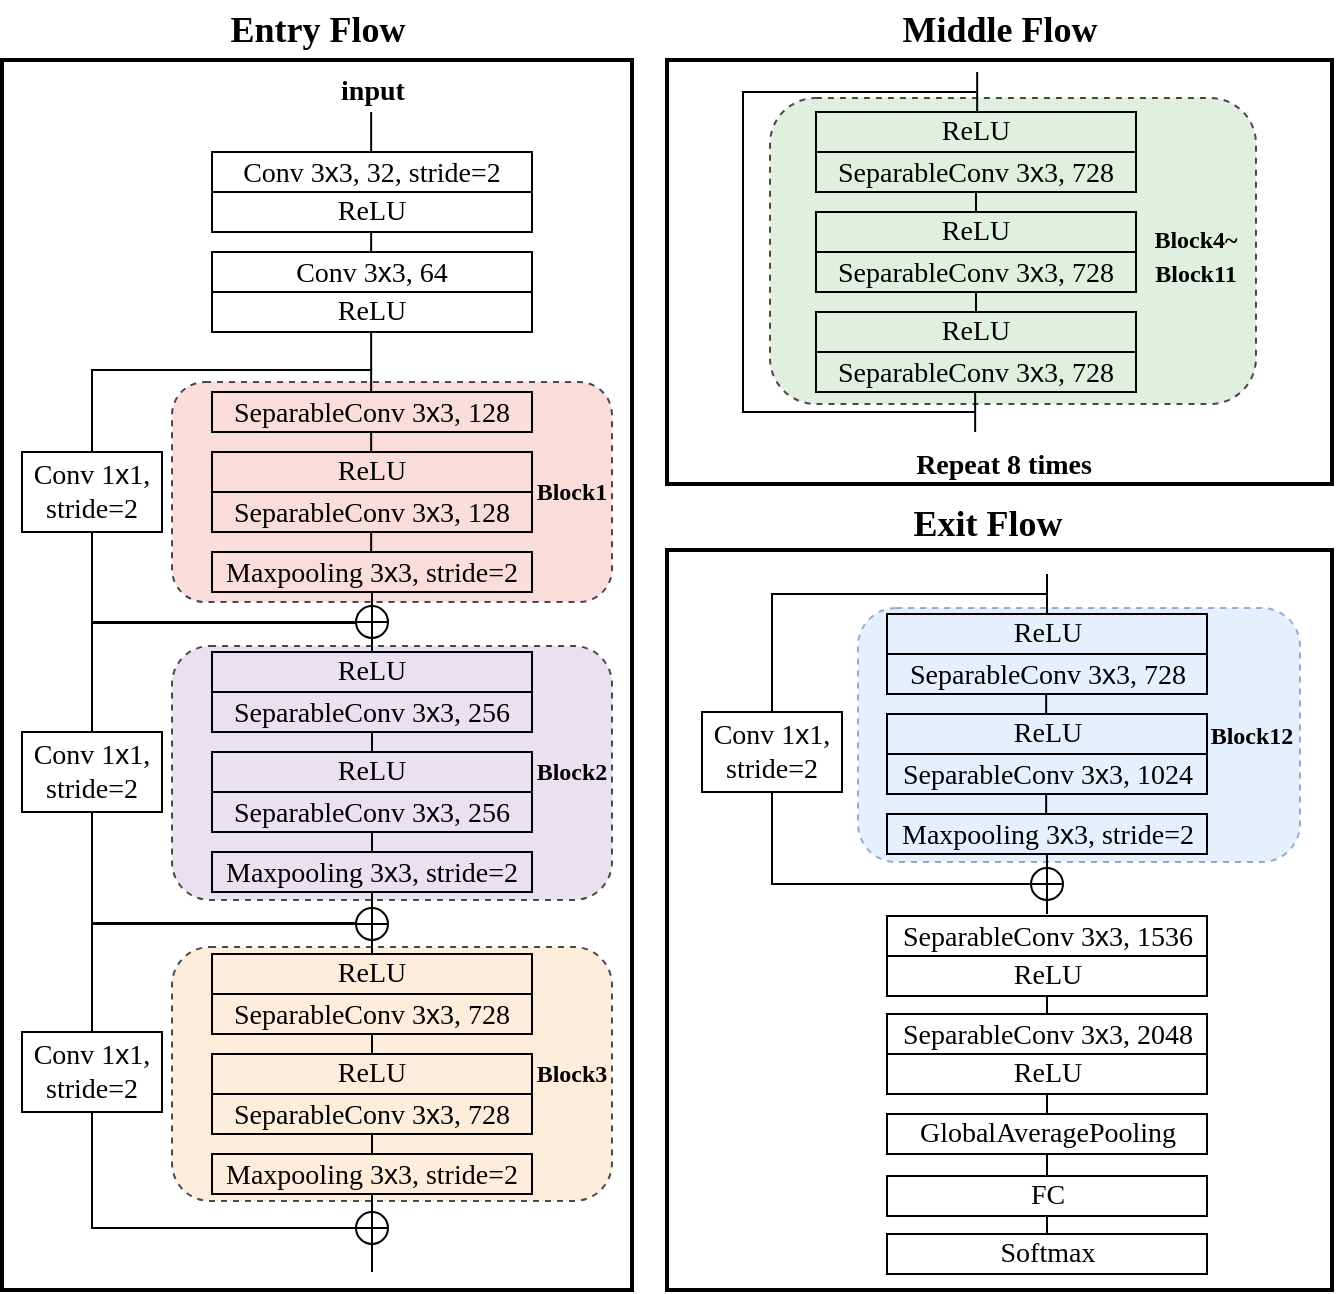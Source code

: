 <mxfile version="20.8.20" type="github" pages="4">
  <diagram name="第 1 页" id="05zJXQQo-lXWTsRvjE4Z">
    <mxGraphModel dx="636" dy="333" grid="0" gridSize="10" guides="1" tooltips="1" connect="1" arrows="1" fold="1" page="1" pageScale="1" pageWidth="800" pageHeight="700" math="0" shadow="0">
      <root>
        <mxCell id="0" />
        <mxCell id="1" parent="0" />
        <mxCell id="6ozdJL18VaXuNYZx4ikK-13" value="" style="rounded=1;whiteSpace=wrap;html=1;shadow=0;sketch=0;strokeColor=#6c8ebf;fontFamily=Times New Roman;fontSize=14;fillColor=#dae8fc;dashed=1;opacity=70;" vertex="1" parent="1">
          <mxGeometry x="483" y="329" width="221" height="127" as="geometry" />
        </mxCell>
        <mxCell id="6ozdJL18VaXuNYZx4ikK-11" value="" style="rounded=1;whiteSpace=wrap;html=1;shadow=0;sketch=0;strokeColor=default;fontFamily=Times New Roman;fontSize=14;fillColor=#d5e8d4;dashed=1;opacity=70;" vertex="1" parent="1">
          <mxGeometry x="439" y="74" width="243" height="153" as="geometry" />
        </mxCell>
        <mxCell id="6ozdJL18VaXuNYZx4ikK-9" value="" style="rounded=1;whiteSpace=wrap;html=1;shadow=0;sketch=0;strokeColor=default;fontFamily=Times New Roman;fontSize=14;fillColor=#ffe6cc;dashed=1;opacity=70;" vertex="1" parent="1">
          <mxGeometry x="140" y="498.5" width="220" height="127" as="geometry" />
        </mxCell>
        <mxCell id="6ozdJL18VaXuNYZx4ikK-6" value="" style="rounded=1;whiteSpace=wrap;html=1;shadow=0;sketch=0;strokeColor=default;fontFamily=Times New Roman;fontSize=14;fillColor=#e1d5e7;dashed=1;opacity=70;" vertex="1" parent="1">
          <mxGeometry x="140" y="348" width="220" height="127" as="geometry" />
        </mxCell>
        <mxCell id="6ozdJL18VaXuNYZx4ikK-4" value="" style="rounded=1;whiteSpace=wrap;html=1;shadow=0;sketch=0;strokeColor=default;fontFamily=Times New Roman;fontSize=14;fillColor=#f8cecc;dashed=1;opacity=70;" vertex="1" parent="1">
          <mxGeometry x="140" y="216" width="220" height="110" as="geometry" />
        </mxCell>
        <mxCell id="Xlg47leXmTcY63v79dRD-1" value="" style="rounded=0;whiteSpace=wrap;html=1;fillColor=none;strokeWidth=2;" vertex="1" parent="1">
          <mxGeometry x="55" y="55" width="315" height="615" as="geometry" />
        </mxCell>
        <mxCell id="Xlg47leXmTcY63v79dRD-2" value="&lt;font style=&quot;font-size: 14px;&quot;&gt;&lt;font face=&quot;Times New Roman&quot;&gt;Conv 3&lt;/font&gt;x&lt;font face=&quot;Times New Roman&quot;&gt;3, 32, stride=2&lt;/font&gt;&lt;/font&gt;" style="rounded=0;whiteSpace=wrap;html=1;fillColor=none;" vertex="1" parent="1">
          <mxGeometry x="160" y="101" width="160" height="20" as="geometry" />
        </mxCell>
        <mxCell id="Xlg47leXmTcY63v79dRD-3" value="&lt;font face=&quot;Times New Roman&quot;&gt;&lt;span style=&quot;font-size: 14px;&quot;&gt;ReLU&lt;/span&gt;&lt;/font&gt;" style="rounded=0;whiteSpace=wrap;html=1;fillColor=none;" vertex="1" parent="1">
          <mxGeometry x="160" y="121" width="160" height="20" as="geometry" />
        </mxCell>
        <mxCell id="Xlg47leXmTcY63v79dRD-4" value="&lt;font style=&quot;font-size: 14px;&quot;&gt;&lt;font face=&quot;Times New Roman&quot;&gt;Conv 3&lt;/font&gt;x&lt;font face=&quot;Times New Roman&quot;&gt;3, 64&lt;/font&gt;&lt;/font&gt;" style="rounded=0;whiteSpace=wrap;html=1;fillColor=none;" vertex="1" parent="1">
          <mxGeometry x="160" y="151" width="160" height="20" as="geometry" />
        </mxCell>
        <mxCell id="Xlg47leXmTcY63v79dRD-5" value="&lt;font face=&quot;Times New Roman&quot;&gt;&lt;span style=&quot;font-size: 14px;&quot;&gt;ReLU&lt;/span&gt;&lt;/font&gt;" style="rounded=0;whiteSpace=wrap;html=1;fillColor=none;" vertex="1" parent="1">
          <mxGeometry x="160" y="171" width="160" height="20" as="geometry" />
        </mxCell>
        <mxCell id="Xlg47leXmTcY63v79dRD-6" value="&lt;font style=&quot;font-size: 14px;&quot;&gt;&lt;font face=&quot;Times New Roman&quot;&gt;SeparableConv 3&lt;/font&gt;x&lt;font face=&quot;Times New Roman&quot;&gt;3, 128&lt;/font&gt;&lt;/font&gt;" style="rounded=0;whiteSpace=wrap;html=1;fillColor=none;strokeColor=default;" vertex="1" parent="1">
          <mxGeometry x="160" y="221" width="160" height="20" as="geometry" />
        </mxCell>
        <mxCell id="Xlg47leXmTcY63v79dRD-7" value="&lt;font face=&quot;Times New Roman&quot;&gt;&lt;span style=&quot;font-size: 14px;&quot;&gt;ReLU&lt;/span&gt;&lt;/font&gt;" style="rounded=0;whiteSpace=wrap;html=1;fillColor=none;strokeColor=default;" vertex="1" parent="1">
          <mxGeometry x="160" y="251" width="160" height="20" as="geometry" />
        </mxCell>
        <mxCell id="Xlg47leXmTcY63v79dRD-8" value="&lt;font style=&quot;font-size: 14px;&quot;&gt;&lt;font face=&quot;Times New Roman&quot;&gt;SeparableConv 3&lt;/font&gt;x&lt;font face=&quot;Times New Roman&quot;&gt;3, 128&lt;/font&gt;&lt;/font&gt;" style="rounded=0;whiteSpace=wrap;html=1;fillColor=none;strokeColor=default;" vertex="1" parent="1">
          <mxGeometry x="160" y="271" width="160" height="20" as="geometry" />
        </mxCell>
        <mxCell id="Xlg47leXmTcY63v79dRD-37" style="edgeStyle=orthogonalEdgeStyle;rounded=0;orthogonalLoop=1;jettySize=auto;html=1;exitX=0.5;exitY=1;exitDx=0;exitDy=0;entryX=0.5;entryY=0;entryDx=0;entryDy=0;fontFamily=Verdana;fontSize=14;endArrow=none;endFill=0;" edge="1" parent="1" source="Xlg47leXmTcY63v79dRD-10" target="Xlg47leXmTcY63v79dRD-30">
          <mxGeometry relative="1" as="geometry" />
        </mxCell>
        <mxCell id="Xlg47leXmTcY63v79dRD-10" value="&lt;font style=&quot;font-size: 14px;&quot;&gt;&lt;font face=&quot;Times New Roman&quot;&gt;Maxpooling&amp;nbsp;&lt;/font&gt;&lt;font style=&quot;border-color: var(--border-color);&quot; face=&quot;Times New Roman&quot;&gt;3&lt;/font&gt;&lt;font style=&quot;border-color: var(--border-color);&quot;&gt;x&lt;/font&gt;&lt;font style=&quot;border-color: var(--border-color);&quot; face=&quot;Times New Roman&quot;&gt;3&lt;/font&gt;&lt;font face=&quot;Times New Roman&quot;&gt;, stride=2&lt;/font&gt;&lt;/font&gt;" style="rounded=0;whiteSpace=wrap;html=1;fillColor=none;strokeColor=default;" vertex="1" parent="1">
          <mxGeometry x="160" y="301" width="160" height="20" as="geometry" />
        </mxCell>
        <mxCell id="Xlg47leXmTcY63v79dRD-43" style="edgeStyle=orthogonalEdgeStyle;rounded=0;orthogonalLoop=1;jettySize=auto;html=1;exitX=0.5;exitY=1;exitDx=0;exitDy=0;entryX=0.5;entryY=0;entryDx=0;entryDy=0;fontFamily=Verdana;fontSize=14;endArrow=none;endFill=0;" edge="1" parent="1" source="Xlg47leXmTcY63v79dRD-11" target="Xlg47leXmTcY63v79dRD-12">
          <mxGeometry relative="1" as="geometry" />
        </mxCell>
        <mxCell id="Xlg47leXmTcY63v79dRD-11" value="&lt;font style=&quot;font-size: 14px;&quot;&gt;&lt;font face=&quot;Times New Roman&quot;&gt;SeparableConv 3&lt;/font&gt;x&lt;font face=&quot;Times New Roman&quot;&gt;3, 256&lt;/font&gt;&lt;/font&gt;" style="rounded=0;whiteSpace=wrap;html=1;fillColor=none;" vertex="1" parent="1">
          <mxGeometry x="160" y="371" width="160" height="20" as="geometry" />
        </mxCell>
        <mxCell id="Xlg47leXmTcY63v79dRD-12" value="&lt;font face=&quot;Times New Roman&quot;&gt;&lt;span style=&quot;font-size: 14px;&quot;&gt;ReLU&lt;/span&gt;&lt;/font&gt;" style="rounded=0;whiteSpace=wrap;html=1;fillColor=none;" vertex="1" parent="1">
          <mxGeometry x="160" y="401" width="160" height="20" as="geometry" />
        </mxCell>
        <mxCell id="Xlg47leXmTcY63v79dRD-44" style="edgeStyle=orthogonalEdgeStyle;rounded=0;orthogonalLoop=1;jettySize=auto;html=1;exitX=0.5;exitY=1;exitDx=0;exitDy=0;entryX=0.5;entryY=0;entryDx=0;entryDy=0;fontFamily=Verdana;fontSize=14;endArrow=none;endFill=0;" edge="1" parent="1" source="Xlg47leXmTcY63v79dRD-13" target="Xlg47leXmTcY63v79dRD-14">
          <mxGeometry relative="1" as="geometry" />
        </mxCell>
        <mxCell id="Xlg47leXmTcY63v79dRD-13" value="&lt;font style=&quot;font-size: 14px;&quot;&gt;&lt;font face=&quot;Times New Roman&quot;&gt;SeparableConv 3&lt;/font&gt;x&lt;font face=&quot;Times New Roman&quot;&gt;3, 256&lt;/font&gt;&lt;/font&gt;" style="rounded=0;whiteSpace=wrap;html=1;fillColor=none;" vertex="1" parent="1">
          <mxGeometry x="160" y="421" width="160" height="20" as="geometry" />
        </mxCell>
        <mxCell id="Xlg47leXmTcY63v79dRD-64" style="edgeStyle=orthogonalEdgeStyle;rounded=0;orthogonalLoop=1;jettySize=auto;html=1;exitX=0.5;exitY=1;exitDx=0;exitDy=0;entryX=0.5;entryY=0;entryDx=0;entryDy=0;fontFamily=Verdana;fontSize=14;endArrow=none;endFill=0;" edge="1" parent="1" source="Xlg47leXmTcY63v79dRD-14" target="Xlg47leXmTcY63v79dRD-63">
          <mxGeometry relative="1" as="geometry" />
        </mxCell>
        <mxCell id="Xlg47leXmTcY63v79dRD-14" value="&lt;font style=&quot;font-size: 14px;&quot;&gt;&lt;font face=&quot;Times New Roman&quot;&gt;Maxpooling&amp;nbsp;&lt;/font&gt;&lt;font style=&quot;border-color: var(--border-color);&quot; face=&quot;Times New Roman&quot;&gt;3&lt;/font&gt;&lt;font style=&quot;border-color: var(--border-color);&quot;&gt;x&lt;/font&gt;&lt;font style=&quot;border-color: var(--border-color);&quot; face=&quot;Times New Roman&quot;&gt;3&lt;/font&gt;&lt;font face=&quot;Times New Roman&quot;&gt;, stride=2&lt;/font&gt;&lt;/font&gt;" style="rounded=0;whiteSpace=wrap;html=1;fillColor=none;" vertex="1" parent="1">
          <mxGeometry x="160" y="451" width="160" height="20" as="geometry" />
        </mxCell>
        <mxCell id="Xlg47leXmTcY63v79dRD-15" value="&lt;font face=&quot;Times New Roman&quot;&gt;&lt;span style=&quot;font-size: 14px;&quot;&gt;ReLU&lt;/span&gt;&lt;/font&gt;" style="rounded=0;whiteSpace=wrap;html=1;fillColor=none;strokeColor=default;" vertex="1" parent="1">
          <mxGeometry x="160" y="351" width="160" height="20" as="geometry" />
        </mxCell>
        <mxCell id="Xlg47leXmTcY63v79dRD-25" value="" style="endArrow=none;html=1;rounded=0;fontFamily=Verdana;fontSize=14;" edge="1" parent="1">
          <mxGeometry width="50" height="50" relative="1" as="geometry">
            <mxPoint x="239.58" y="101" as="sourcePoint" />
            <mxPoint x="239.58" y="81" as="targetPoint" />
          </mxGeometry>
        </mxCell>
        <mxCell id="Xlg47leXmTcY63v79dRD-26" value="" style="endArrow=none;html=1;rounded=0;fontFamily=Verdana;fontSize=14;" edge="1" parent="1">
          <mxGeometry width="50" height="50" relative="1" as="geometry">
            <mxPoint x="239.58" y="151" as="sourcePoint" />
            <mxPoint x="239.58" y="141" as="targetPoint" />
          </mxGeometry>
        </mxCell>
        <mxCell id="Xlg47leXmTcY63v79dRD-27" value="" style="endArrow=none;html=1;rounded=0;fontFamily=Verdana;fontSize=14;" edge="1" parent="1">
          <mxGeometry width="50" height="50" relative="1" as="geometry">
            <mxPoint x="239.58" y="221" as="sourcePoint" />
            <mxPoint x="239.58" y="191" as="targetPoint" />
          </mxGeometry>
        </mxCell>
        <mxCell id="Xlg47leXmTcY63v79dRD-28" value="" style="endArrow=none;html=1;rounded=0;fontFamily=Verdana;fontSize=14;" edge="1" parent="1">
          <mxGeometry width="50" height="50" relative="1" as="geometry">
            <mxPoint x="239.58" y="251" as="sourcePoint" />
            <mxPoint x="239.58" y="241" as="targetPoint" />
          </mxGeometry>
        </mxCell>
        <mxCell id="Xlg47leXmTcY63v79dRD-29" value="" style="endArrow=none;html=1;rounded=0;fontFamily=Verdana;fontSize=14;" edge="1" parent="1">
          <mxGeometry width="50" height="50" relative="1" as="geometry">
            <mxPoint x="239.58" y="301" as="sourcePoint" />
            <mxPoint x="239.58" y="291" as="targetPoint" />
          </mxGeometry>
        </mxCell>
        <mxCell id="Xlg47leXmTcY63v79dRD-39" style="edgeStyle=orthogonalEdgeStyle;rounded=0;orthogonalLoop=1;jettySize=auto;html=1;exitX=0.5;exitY=1;exitDx=0;exitDy=0;entryX=0.5;entryY=0;entryDx=0;entryDy=0;fontFamily=Verdana;fontSize=14;endArrow=none;endFill=0;" edge="1" parent="1" source="Xlg47leXmTcY63v79dRD-30" target="Xlg47leXmTcY63v79dRD-15">
          <mxGeometry relative="1" as="geometry" />
        </mxCell>
        <mxCell id="Xlg47leXmTcY63v79dRD-30" value="" style="shape=orEllipse;perimeter=ellipsePerimeter;whiteSpace=wrap;html=1;backgroundOutline=1;fontFamily=Verdana;fontSize=14;fillColor=none;" vertex="1" parent="1">
          <mxGeometry x="232" y="328" width="16" height="16" as="geometry" />
        </mxCell>
        <mxCell id="Xlg47leXmTcY63v79dRD-55" style="edgeStyle=orthogonalEdgeStyle;rounded=0;orthogonalLoop=1;jettySize=auto;html=1;exitX=0.5;exitY=1;exitDx=0;exitDy=0;entryX=0.5;entryY=0;entryDx=0;entryDy=0;fontFamily=Verdana;fontSize=14;endArrow=none;endFill=0;" edge="1" parent="1" source="Xlg47leXmTcY63v79dRD-56" target="Xlg47leXmTcY63v79dRD-57">
          <mxGeometry relative="1" as="geometry" />
        </mxCell>
        <mxCell id="Xlg47leXmTcY63v79dRD-56" value="&lt;font style=&quot;font-size: 14px;&quot;&gt;&lt;font face=&quot;Times New Roman&quot;&gt;SeparableConv 3&lt;/font&gt;x&lt;font face=&quot;Times New Roman&quot;&gt;3, 728&lt;/font&gt;&lt;/font&gt;" style="rounded=0;whiteSpace=wrap;html=1;fillColor=none;strokeColor=default;" vertex="1" parent="1">
          <mxGeometry x="160" y="522" width="160" height="20" as="geometry" />
        </mxCell>
        <mxCell id="Xlg47leXmTcY63v79dRD-57" value="&lt;font face=&quot;Times New Roman&quot;&gt;&lt;span style=&quot;font-size: 14px;&quot;&gt;ReLU&lt;/span&gt;&lt;/font&gt;" style="rounded=0;whiteSpace=wrap;html=1;fillColor=none;strokeColor=default;" vertex="1" parent="1">
          <mxGeometry x="160" y="552" width="160" height="20" as="geometry" />
        </mxCell>
        <mxCell id="Xlg47leXmTcY63v79dRD-58" style="edgeStyle=orthogonalEdgeStyle;rounded=0;orthogonalLoop=1;jettySize=auto;html=1;exitX=0.5;exitY=1;exitDx=0;exitDy=0;entryX=0.5;entryY=0;entryDx=0;entryDy=0;fontFamily=Verdana;fontSize=14;endArrow=none;endFill=0;" edge="1" parent="1" source="Xlg47leXmTcY63v79dRD-59" target="Xlg47leXmTcY63v79dRD-60">
          <mxGeometry relative="1" as="geometry" />
        </mxCell>
        <mxCell id="Xlg47leXmTcY63v79dRD-59" value="&lt;font style=&quot;font-size: 14px;&quot;&gt;&lt;font face=&quot;Times New Roman&quot;&gt;SeparableConv 3&lt;/font&gt;x&lt;font face=&quot;Times New Roman&quot;&gt;3, 728&lt;/font&gt;&lt;/font&gt;" style="rounded=0;whiteSpace=wrap;html=1;fillColor=none;strokeColor=default;" vertex="1" parent="1">
          <mxGeometry x="160" y="572" width="160" height="20" as="geometry" />
        </mxCell>
        <mxCell id="Xlg47leXmTcY63v79dRD-69" style="edgeStyle=orthogonalEdgeStyle;rounded=0;orthogonalLoop=1;jettySize=auto;html=1;exitX=0.5;exitY=1;exitDx=0;exitDy=0;entryX=0.5;entryY=0;entryDx=0;entryDy=0;fontFamily=Times New Roman;fontSize=14;endArrow=none;endFill=0;" edge="1" parent="1" source="Xlg47leXmTcY63v79dRD-60" target="Xlg47leXmTcY63v79dRD-67">
          <mxGeometry relative="1" as="geometry" />
        </mxCell>
        <mxCell id="Xlg47leXmTcY63v79dRD-60" value="&lt;font style=&quot;font-size: 14px;&quot;&gt;&lt;font face=&quot;Times New Roman&quot;&gt;Maxpooling&amp;nbsp;&lt;/font&gt;&lt;font style=&quot;border-color: var(--border-color);&quot; face=&quot;Times New Roman&quot;&gt;3&lt;/font&gt;&lt;font style=&quot;border-color: var(--border-color);&quot;&gt;x&lt;/font&gt;&lt;font style=&quot;border-color: var(--border-color);&quot; face=&quot;Times New Roman&quot;&gt;3&lt;/font&gt;&lt;font face=&quot;Times New Roman&quot;&gt;, stride=2&lt;/font&gt;&lt;/font&gt;" style="rounded=0;whiteSpace=wrap;html=1;fillColor=none;strokeColor=default;" vertex="1" parent="1">
          <mxGeometry x="160" y="602" width="160" height="20" as="geometry" />
        </mxCell>
        <mxCell id="Xlg47leXmTcY63v79dRD-61" value="&lt;font face=&quot;Times New Roman&quot;&gt;&lt;span style=&quot;font-size: 14px;&quot;&gt;ReLU&lt;/span&gt;&lt;/font&gt;" style="rounded=0;whiteSpace=wrap;html=1;fillColor=none;strokeColor=default;" vertex="1" parent="1">
          <mxGeometry x="160" y="502" width="160" height="20" as="geometry" />
        </mxCell>
        <mxCell id="Xlg47leXmTcY63v79dRD-62" style="edgeStyle=orthogonalEdgeStyle;rounded=0;orthogonalLoop=1;jettySize=auto;html=1;exitX=0.5;exitY=1;exitDx=0;exitDy=0;entryX=0.5;entryY=0;entryDx=0;entryDy=0;fontFamily=Verdana;fontSize=14;endArrow=none;endFill=0;" edge="1" parent="1" source="Xlg47leXmTcY63v79dRD-63" target="Xlg47leXmTcY63v79dRD-61">
          <mxGeometry relative="1" as="geometry" />
        </mxCell>
        <mxCell id="Xlg47leXmTcY63v79dRD-63" value="" style="shape=orEllipse;perimeter=ellipsePerimeter;whiteSpace=wrap;html=1;backgroundOutline=1;fontFamily=Verdana;fontSize=14;fillColor=none;" vertex="1" parent="1">
          <mxGeometry x="232" y="479" width="16" height="16" as="geometry" />
        </mxCell>
        <mxCell id="Xlg47leXmTcY63v79dRD-65" value="&lt;font face=&quot;Times New Roman&quot;&gt;input&lt;/font&gt;" style="text;strokeColor=none;fillColor=none;html=1;fontSize=14;fontStyle=1;verticalAlign=middle;align=center;fontFamily=Verdana;" vertex="1" parent="1">
          <mxGeometry x="195" y="61" width="90" height="20" as="geometry" />
        </mxCell>
        <mxCell id="Xlg47leXmTcY63v79dRD-66" style="edgeStyle=orthogonalEdgeStyle;rounded=0;orthogonalLoop=1;jettySize=auto;html=1;exitX=0.5;exitY=1;exitDx=0;exitDy=0;fontFamily=Verdana;fontSize=14;endArrow=none;endFill=0;" edge="1" parent="1" source="Xlg47leXmTcY63v79dRD-67">
          <mxGeometry relative="1" as="geometry">
            <mxPoint x="240" y="661" as="targetPoint" />
          </mxGeometry>
        </mxCell>
        <mxCell id="Xlg47leXmTcY63v79dRD-67" value="" style="shape=orEllipse;perimeter=ellipsePerimeter;whiteSpace=wrap;html=1;backgroundOutline=1;fontFamily=Verdana;fontSize=14;fillColor=none;" vertex="1" parent="1">
          <mxGeometry x="232" y="631" width="16" height="16" as="geometry" />
        </mxCell>
        <mxCell id="Xlg47leXmTcY63v79dRD-73" value="" style="edgeStyle=elbowEdgeStyle;elbow=horizontal;endArrow=none;html=1;curved=0;rounded=0;endSize=8;startSize=8;fontFamily=Times New Roman;fontSize=14;exitX=0;exitY=0.5;exitDx=0;exitDy=0;endFill=0;entryX=0;entryY=0.5;entryDx=0;entryDy=0;" edge="1" parent="1" source="Xlg47leXmTcY63v79dRD-63" target="Xlg47leXmTcY63v79dRD-30">
          <mxGeometry width="50" height="50" relative="1" as="geometry">
            <mxPoint x="226" y="471" as="sourcePoint" />
            <mxPoint x="234" y="341" as="targetPoint" />
            <Array as="points">
              <mxPoint x="100" y="410" />
            </Array>
          </mxGeometry>
        </mxCell>
        <mxCell id="Xlg47leXmTcY63v79dRD-74" value="&lt;font style=&quot;border-color: var(--border-color);&quot; face=&quot;Times New Roman&quot;&gt;Conv 1&lt;/font&gt;&lt;font face=&quot;Helvetica&quot; style=&quot;border-color: var(--border-color);&quot;&gt;x&lt;/font&gt;&lt;font style=&quot;border-color: var(--border-color);&quot;&gt;1&lt;/font&gt;&lt;font style=&quot;border-color: var(--border-color);&quot; face=&quot;Times New Roman&quot;&gt;, stride=2&lt;/font&gt;" style="rounded=0;whiteSpace=wrap;html=1;fontFamily=Times New Roman;fontSize=14;" vertex="1" parent="1">
          <mxGeometry x="65" y="391" width="70" height="40" as="geometry" />
        </mxCell>
        <mxCell id="Xlg47leXmTcY63v79dRD-75" value="" style="edgeStyle=elbowEdgeStyle;elbow=horizontal;endArrow=none;html=1;curved=0;rounded=0;endSize=8;startSize=8;fontFamily=Times New Roman;fontSize=14;exitX=0;exitY=0.5;exitDx=0;exitDy=0;endFill=0;entryX=0;entryY=0.5;entryDx=0;entryDy=0;" edge="1" parent="1" source="Xlg47leXmTcY63v79dRD-67">
          <mxGeometry width="50" height="50" relative="1" as="geometry">
            <mxPoint x="232" y="637.5" as="sourcePoint" />
            <mxPoint x="232" y="486.5" as="targetPoint" />
            <Array as="points">
              <mxPoint x="100" y="560" />
            </Array>
          </mxGeometry>
        </mxCell>
        <mxCell id="Xlg47leXmTcY63v79dRD-76" value="&lt;font style=&quot;border-color: var(--border-color);&quot; face=&quot;Times New Roman&quot;&gt;Conv 1&lt;/font&gt;&lt;font face=&quot;Helvetica&quot; style=&quot;border-color: var(--border-color);&quot;&gt;x&lt;/font&gt;&lt;font style=&quot;border-color: var(--border-color);&quot;&gt;1&lt;/font&gt;&lt;font style=&quot;border-color: var(--border-color);&quot; face=&quot;Times New Roman&quot;&gt;, stride=2&lt;/font&gt;" style="rounded=0;whiteSpace=wrap;html=1;fontFamily=Times New Roman;fontSize=14;" vertex="1" parent="1">
          <mxGeometry x="65" y="541" width="70" height="40" as="geometry" />
        </mxCell>
        <mxCell id="Xlg47leXmTcY63v79dRD-77" value="&lt;b&gt;&lt;font style=&quot;font-size: 18px;&quot; face=&quot;Times New Roman&quot;&gt;Entry Flow&lt;/font&gt;&lt;/b&gt;" style="text;html=1;strokeColor=none;fillColor=none;align=center;verticalAlign=middle;whiteSpace=wrap;rounded=0;fontSize=14;fontFamily=Helvetica;" vertex="1" parent="1">
          <mxGeometry x="162.5" y="25" width="100" height="30" as="geometry" />
        </mxCell>
        <mxCell id="Xlg47leXmTcY63v79dRD-78" value="" style="rounded=0;whiteSpace=wrap;html=1;fillColor=none;strokeWidth=2;" vertex="1" parent="1">
          <mxGeometry x="387.5" y="55" width="332.5" height="212" as="geometry" />
        </mxCell>
        <mxCell id="Xlg47leXmTcY63v79dRD-96" value="" style="endArrow=none;html=1;rounded=0;fontFamily=Verdana;fontSize=14;" edge="1" parent="1">
          <mxGeometry width="50" height="50" relative="1" as="geometry">
            <mxPoint x="542.58" y="81" as="sourcePoint" />
            <mxPoint x="542.58" y="61" as="targetPoint" />
          </mxGeometry>
        </mxCell>
        <mxCell id="Xlg47leXmTcY63v79dRD-122" value="&lt;b&gt;&lt;font style=&quot;font-size: 18px;&quot; face=&quot;Times New Roman&quot;&gt;Middle Flow&lt;/font&gt;&lt;/b&gt;" style="text;html=1;strokeColor=none;fillColor=none;align=center;verticalAlign=middle;whiteSpace=wrap;rounded=0;fontSize=14;fontFamily=Helvetica;" vertex="1" parent="1">
          <mxGeometry x="503.75" y="25" width="100" height="30" as="geometry" />
        </mxCell>
        <mxCell id="Xlg47leXmTcY63v79dRD-123" value="&lt;font face=&quot;Times New Roman&quot;&gt;&lt;span style=&quot;font-size: 14px;&quot;&gt;ReLU&lt;/span&gt;&lt;/font&gt;" style="rounded=0;whiteSpace=wrap;html=1;fillColor=none;strokeColor=default;" vertex="1" parent="1">
          <mxGeometry x="462" y="81" width="160" height="20" as="geometry" />
        </mxCell>
        <mxCell id="Xlg47leXmTcY63v79dRD-133" style="edgeStyle=orthogonalEdgeStyle;rounded=0;orthogonalLoop=1;jettySize=auto;html=1;exitX=0.5;exitY=1;exitDx=0;exitDy=0;entryX=0.5;entryY=0;entryDx=0;entryDy=0;fontFamily=Times New Roman;fontSize=18;endArrow=none;endFill=0;" edge="1" parent="1" source="Xlg47leXmTcY63v79dRD-124" target="Xlg47leXmTcY63v79dRD-131">
          <mxGeometry relative="1" as="geometry" />
        </mxCell>
        <mxCell id="Xlg47leXmTcY63v79dRD-124" value="&lt;font style=&quot;font-size: 14px;&quot;&gt;&lt;font face=&quot;Times New Roman&quot;&gt;SeparableConv 3&lt;/font&gt;x&lt;font face=&quot;Times New Roman&quot;&gt;3, 728&lt;/font&gt;&lt;/font&gt;" style="rounded=0;whiteSpace=wrap;html=1;fillColor=none;" vertex="1" parent="1">
          <mxGeometry x="462" y="101" width="160" height="20" as="geometry" />
        </mxCell>
        <mxCell id="Xlg47leXmTcY63v79dRD-134" style="edgeStyle=orthogonalEdgeStyle;rounded=0;orthogonalLoop=1;jettySize=auto;html=1;exitX=0.5;exitY=1;exitDx=0;exitDy=0;entryX=0.5;entryY=0;entryDx=0;entryDy=0;fontFamily=Times New Roman;fontSize=18;endArrow=none;endFill=0;" edge="1" parent="1" source="Xlg47leXmTcY63v79dRD-128" target="Xlg47leXmTcY63v79dRD-129">
          <mxGeometry relative="1" as="geometry" />
        </mxCell>
        <mxCell id="Xlg47leXmTcY63v79dRD-128" value="&lt;font style=&quot;font-size: 14px;&quot;&gt;&lt;font face=&quot;Times New Roman&quot;&gt;SeparableConv 3&lt;/font&gt;x&lt;font face=&quot;Times New Roman&quot;&gt;3, 728&lt;/font&gt;&lt;/font&gt;" style="rounded=0;whiteSpace=wrap;html=1;fillColor=none;" vertex="1" parent="1">
          <mxGeometry x="462" y="151" width="160" height="20" as="geometry" />
        </mxCell>
        <mxCell id="Xlg47leXmTcY63v79dRD-129" value="&lt;font face=&quot;Times New Roman&quot;&gt;&lt;span style=&quot;font-size: 14px;&quot;&gt;ReLU&lt;/span&gt;&lt;/font&gt;" style="rounded=0;whiteSpace=wrap;html=1;fillColor=none;" vertex="1" parent="1">
          <mxGeometry x="462" y="181" width="160" height="20" as="geometry" />
        </mxCell>
        <mxCell id="Xlg47leXmTcY63v79dRD-130" value="&lt;font style=&quot;font-size: 14px;&quot;&gt;&lt;font face=&quot;Times New Roman&quot;&gt;SeparableConv 3&lt;/font&gt;x&lt;font face=&quot;Times New Roman&quot;&gt;3, 728&lt;/font&gt;&lt;/font&gt;" style="rounded=0;whiteSpace=wrap;html=1;fillColor=none;" vertex="1" parent="1">
          <mxGeometry x="462" y="201" width="160" height="20" as="geometry" />
        </mxCell>
        <mxCell id="Xlg47leXmTcY63v79dRD-131" value="&lt;font face=&quot;Times New Roman&quot;&gt;&lt;span style=&quot;font-size: 14px;&quot;&gt;ReLU&lt;/span&gt;&lt;/font&gt;" style="rounded=0;whiteSpace=wrap;html=1;fillColor=none;" vertex="1" parent="1">
          <mxGeometry x="462" y="131" width="160" height="20" as="geometry" />
        </mxCell>
        <mxCell id="Xlg47leXmTcY63v79dRD-132" value="" style="edgeStyle=elbowEdgeStyle;elbow=horizontal;endArrow=none;html=1;curved=0;rounded=0;endSize=8;startSize=8;fontFamily=Times New Roman;fontSize=14;endFill=0;" edge="1" parent="1">
          <mxGeometry width="50" height="50" relative="1" as="geometry">
            <mxPoint x="542" y="231" as="sourcePoint" />
            <mxPoint x="542" y="71" as="targetPoint" />
            <Array as="points">
              <mxPoint x="425.5" y="147" />
            </Array>
          </mxGeometry>
        </mxCell>
        <mxCell id="Xlg47leXmTcY63v79dRD-135" value="" style="endArrow=none;html=1;rounded=0;fontFamily=Verdana;fontSize=14;" edge="1" parent="1">
          <mxGeometry width="50" height="50" relative="1" as="geometry">
            <mxPoint x="541.58" y="241" as="sourcePoint" />
            <mxPoint x="541.58" y="221" as="targetPoint" />
          </mxGeometry>
        </mxCell>
        <mxCell id="Xlg47leXmTcY63v79dRD-136" value="" style="rounded=0;whiteSpace=wrap;html=1;fillColor=none;strokeWidth=2;" vertex="1" parent="1">
          <mxGeometry x="387.5" y="300" width="332.5" height="370" as="geometry" />
        </mxCell>
        <mxCell id="Xlg47leXmTcY63v79dRD-141" value="&lt;font style=&quot;font-size: 14px;&quot;&gt;&lt;font face=&quot;Times New Roman&quot;&gt;SeparableConv 3&lt;/font&gt;x&lt;font face=&quot;Times New Roman&quot;&gt;3, 728&lt;/font&gt;&lt;/font&gt;" style="rounded=0;whiteSpace=wrap;html=1;fillColor=none;strokeColor=#000000;" vertex="1" parent="1">
          <mxGeometry x="497.5" y="352" width="160" height="20" as="geometry" />
        </mxCell>
        <mxCell id="Xlg47leXmTcY63v79dRD-142" value="&lt;font face=&quot;Times New Roman&quot;&gt;&lt;span style=&quot;font-size: 14px;&quot;&gt;ReLU&lt;/span&gt;&lt;/font&gt;" style="rounded=0;whiteSpace=wrap;html=1;fillColor=none;" vertex="1" parent="1">
          <mxGeometry x="497.5" y="382" width="160" height="20" as="geometry" />
        </mxCell>
        <mxCell id="Xlg47leXmTcY63v79dRD-143" value="&lt;font style=&quot;font-size: 14px;&quot;&gt;&lt;font face=&quot;Times New Roman&quot;&gt;SeparableConv 3&lt;/font&gt;x&lt;font face=&quot;Times New Roman&quot;&gt;3, 1024&lt;/font&gt;&lt;/font&gt;" style="rounded=0;whiteSpace=wrap;html=1;fillColor=none;" vertex="1" parent="1">
          <mxGeometry x="497.5" y="402" width="160" height="20" as="geometry" />
        </mxCell>
        <mxCell id="Xlg47leXmTcY63v79dRD-144" style="edgeStyle=orthogonalEdgeStyle;rounded=0;orthogonalLoop=1;jettySize=auto;html=1;exitX=0.5;exitY=1;exitDx=0;exitDy=0;entryX=0.5;entryY=0;entryDx=0;entryDy=0;fontFamily=Verdana;fontSize=14;endArrow=none;endFill=0;" edge="1" parent="1" source="Xlg47leXmTcY63v79dRD-145" target="Xlg47leXmTcY63v79dRD-160">
          <mxGeometry relative="1" as="geometry" />
        </mxCell>
        <mxCell id="Xlg47leXmTcY63v79dRD-145" value="&lt;font style=&quot;font-size: 14px;&quot;&gt;&lt;font face=&quot;Times New Roman&quot;&gt;Maxpooling&amp;nbsp;&lt;/font&gt;&lt;font style=&quot;border-color: var(--border-color);&quot; face=&quot;Times New Roman&quot;&gt;3&lt;/font&gt;&lt;font style=&quot;border-color: var(--border-color);&quot;&gt;x&lt;/font&gt;&lt;font style=&quot;border-color: var(--border-color);&quot; face=&quot;Times New Roman&quot;&gt;3&lt;/font&gt;&lt;font face=&quot;Times New Roman&quot;&gt;, stride=2&lt;/font&gt;&lt;/font&gt;" style="rounded=0;whiteSpace=wrap;html=1;fillColor=none;" vertex="1" parent="1">
          <mxGeometry x="497.5" y="432" width="160" height="20" as="geometry" />
        </mxCell>
        <mxCell id="Xlg47leXmTcY63v79dRD-147" value="&lt;font style=&quot;font-size: 14px;&quot;&gt;&lt;font face=&quot;Times New Roman&quot;&gt;SeparableConv 3&lt;/font&gt;x&lt;font face=&quot;Times New Roman&quot;&gt;3, 1536&lt;/font&gt;&lt;/font&gt;" style="rounded=0;whiteSpace=wrap;html=1;fillColor=none;" vertex="1" parent="1">
          <mxGeometry x="497.5" y="483" width="160" height="20" as="geometry" />
        </mxCell>
        <mxCell id="Xlg47leXmTcY63v79dRD-185" style="edgeStyle=orthogonalEdgeStyle;rounded=0;orthogonalLoop=1;jettySize=auto;html=1;exitX=0.5;exitY=1;exitDx=0;exitDy=0;entryX=0.5;entryY=0;entryDx=0;entryDy=0;fontFamily=Times New Roman;fontSize=14;endArrow=none;endFill=0;" edge="1" parent="1" source="Xlg47leXmTcY63v79dRD-148" target="Xlg47leXmTcY63v79dRD-150">
          <mxGeometry relative="1" as="geometry" />
        </mxCell>
        <mxCell id="Xlg47leXmTcY63v79dRD-148" value="&lt;font face=&quot;Times New Roman&quot;&gt;&lt;span style=&quot;font-size: 14px;&quot;&gt;ReLU&lt;/span&gt;&lt;/font&gt;" style="rounded=0;whiteSpace=wrap;html=1;fillColor=none;" vertex="1" parent="1">
          <mxGeometry x="497.5" y="503" width="160" height="20" as="geometry" />
        </mxCell>
        <mxCell id="Xlg47leXmTcY63v79dRD-150" value="&lt;font style=&quot;font-size: 14px;&quot;&gt;&lt;font face=&quot;Times New Roman&quot;&gt;SeparableConv 3&lt;/font&gt;x&lt;font face=&quot;Times New Roman&quot;&gt;3, 2048&lt;/font&gt;&lt;/font&gt;" style="rounded=0;whiteSpace=wrap;html=1;fillColor=none;" vertex="1" parent="1">
          <mxGeometry x="497.5" y="532" width="160" height="20" as="geometry" />
        </mxCell>
        <mxCell id="Xlg47leXmTcY63v79dRD-157" value="" style="endArrow=none;html=1;rounded=0;fontFamily=Verdana;fontSize=14;" edge="1" parent="1">
          <mxGeometry width="50" height="50" relative="1" as="geometry">
            <mxPoint x="577.08" y="382" as="sourcePoint" />
            <mxPoint x="577.08" y="372" as="targetPoint" />
          </mxGeometry>
        </mxCell>
        <mxCell id="Xlg47leXmTcY63v79dRD-158" value="" style="endArrow=none;html=1;rounded=0;fontFamily=Verdana;fontSize=14;" edge="1" parent="1">
          <mxGeometry width="50" height="50" relative="1" as="geometry">
            <mxPoint x="577.08" y="432" as="sourcePoint" />
            <mxPoint x="577.08" y="422" as="targetPoint" />
          </mxGeometry>
        </mxCell>
        <mxCell id="Xlg47leXmTcY63v79dRD-159" style="edgeStyle=orthogonalEdgeStyle;rounded=0;orthogonalLoop=1;jettySize=auto;html=1;exitX=0.5;exitY=1;exitDx=0;exitDy=0;entryX=0.5;entryY=0;entryDx=0;entryDy=0;fontFamily=Verdana;fontSize=14;endArrow=none;endFill=0;" edge="1" parent="1" source="Xlg47leXmTcY63v79dRD-160">
          <mxGeometry relative="1" as="geometry">
            <mxPoint x="577.5" y="482" as="targetPoint" />
          </mxGeometry>
        </mxCell>
        <mxCell id="Xlg47leXmTcY63v79dRD-160" value="" style="shape=orEllipse;perimeter=ellipsePerimeter;whiteSpace=wrap;html=1;backgroundOutline=1;fontFamily=Verdana;fontSize=14;fillColor=none;" vertex="1" parent="1">
          <mxGeometry x="569.5" y="459" width="16" height="16" as="geometry" />
        </mxCell>
        <mxCell id="Xlg47leXmTcY63v79dRD-189" style="edgeStyle=orthogonalEdgeStyle;rounded=0;orthogonalLoop=1;jettySize=auto;html=1;exitX=0.5;exitY=1;exitDx=0;exitDy=0;entryX=0.5;entryY=0;entryDx=0;entryDy=0;fontFamily=Times New Roman;fontSize=14;endArrow=none;endFill=0;" edge="1" parent="1" source="Xlg47leXmTcY63v79dRD-168" target="Xlg47leXmTcY63v79dRD-187">
          <mxGeometry relative="1" as="geometry" />
        </mxCell>
        <mxCell id="Xlg47leXmTcY63v79dRD-168" value="&lt;font face=&quot;Times New Roman&quot;&gt;&lt;span style=&quot;font-size: 14px;&quot;&gt;ReLU&lt;/span&gt;&lt;/font&gt;" style="rounded=0;whiteSpace=wrap;html=1;fillColor=none;" vertex="1" parent="1">
          <mxGeometry x="497.5" y="552" width="160" height="20" as="geometry" />
        </mxCell>
        <mxCell id="Xlg47leXmTcY63v79dRD-174" value="" style="edgeStyle=elbowEdgeStyle;elbow=horizontal;endArrow=none;html=1;curved=0;rounded=0;endSize=8;startSize=8;fontFamily=Times New Roman;fontSize=14;exitX=0;exitY=0.5;exitDx=0;exitDy=0;endFill=0;" edge="1" parent="1" source="Xlg47leXmTcY63v79dRD-160">
          <mxGeometry width="50" height="50" relative="1" as="geometry">
            <mxPoint x="567.5" y="507" as="sourcePoint" />
            <mxPoint x="577.5" y="322" as="targetPoint" />
            <Array as="points">
              <mxPoint x="440" y="390" />
            </Array>
          </mxGeometry>
        </mxCell>
        <mxCell id="Xlg47leXmTcY63v79dRD-175" value="&lt;font style=&quot;border-color: var(--border-color);&quot; face=&quot;Times New Roman&quot;&gt;Conv 1&lt;/font&gt;&lt;font face=&quot;Helvetica&quot; style=&quot;border-color: var(--border-color);&quot;&gt;x&lt;/font&gt;&lt;font style=&quot;border-color: var(--border-color);&quot;&gt;1&lt;/font&gt;&lt;font style=&quot;border-color: var(--border-color);&quot; face=&quot;Times New Roman&quot;&gt;, stride=2&lt;/font&gt;" style="rounded=0;whiteSpace=wrap;html=1;fontFamily=Times New Roman;fontSize=14;" vertex="1" parent="1">
          <mxGeometry x="405" y="381" width="70" height="40" as="geometry" />
        </mxCell>
        <mxCell id="Xlg47leXmTcY63v79dRD-180" value="&lt;b&gt;&lt;font style=&quot;font-size: 18px;&quot; face=&quot;Times New Roman&quot;&gt;Exit Flow&lt;/font&gt;&lt;/b&gt;" style="text;html=1;strokeColor=none;fillColor=none;align=center;verticalAlign=middle;whiteSpace=wrap;rounded=0;fontSize=14;fontFamily=Helvetica;" vertex="1" parent="1">
          <mxGeometry x="497.5" y="272" width="100" height="30" as="geometry" />
        </mxCell>
        <mxCell id="Xlg47leXmTcY63v79dRD-181" value="&lt;font style=&quot;font-size: 14px;&quot;&gt;&lt;b&gt;Repeat 8 times&lt;/b&gt;&lt;/font&gt;" style="text;html=1;strokeColor=none;fillColor=none;align=center;verticalAlign=middle;whiteSpace=wrap;rounded=0;fontSize=18;fontFamily=Times New Roman;" vertex="1" parent="1">
          <mxGeometry x="501" y="241" width="110" height="30" as="geometry" />
        </mxCell>
        <mxCell id="Xlg47leXmTcY63v79dRD-184" value="&lt;font face=&quot;Times New Roman&quot;&gt;&lt;span style=&quot;font-size: 14px;&quot;&gt;ReLU&lt;/span&gt;&lt;/font&gt;" style="rounded=0;whiteSpace=wrap;html=1;fillColor=none;strokeColor=default;fontColor=#000000;" vertex="1" parent="1">
          <mxGeometry x="497.5" y="332" width="160" height="20" as="geometry" />
        </mxCell>
        <mxCell id="Xlg47leXmTcY63v79dRD-193" style="edgeStyle=orthogonalEdgeStyle;rounded=0;orthogonalLoop=1;jettySize=auto;html=1;exitX=0.5;exitY=1;exitDx=0;exitDy=0;entryX=0.5;entryY=0;entryDx=0;entryDy=0;fontFamily=Times New Roman;fontSize=14;endArrow=none;endFill=0;" edge="1" parent="1" source="Xlg47leXmTcY63v79dRD-187" target="Xlg47leXmTcY63v79dRD-191">
          <mxGeometry relative="1" as="geometry" />
        </mxCell>
        <mxCell id="Xlg47leXmTcY63v79dRD-187" value="&lt;font face=&quot;Times New Roman&quot;&gt;&lt;span style=&quot;font-size: 14px;&quot;&gt;GlobalAveragePooling&lt;/span&gt;&lt;/font&gt;" style="rounded=0;whiteSpace=wrap;html=1;fillColor=none;" vertex="1" parent="1">
          <mxGeometry x="497.5" y="582" width="160" height="20" as="geometry" />
        </mxCell>
        <mxCell id="Xlg47leXmTcY63v79dRD-194" style="edgeStyle=orthogonalEdgeStyle;rounded=0;orthogonalLoop=1;jettySize=auto;html=1;exitX=0.5;exitY=1;exitDx=0;exitDy=0;entryX=0.5;entryY=0;entryDx=0;entryDy=0;fontFamily=Times New Roman;fontSize=14;endArrow=none;endFill=0;" edge="1" parent="1" source="Xlg47leXmTcY63v79dRD-191" target="Xlg47leXmTcY63v79dRD-192">
          <mxGeometry relative="1" as="geometry" />
        </mxCell>
        <mxCell id="Xlg47leXmTcY63v79dRD-191" value="&lt;font face=&quot;Times New Roman&quot;&gt;&lt;span style=&quot;font-size: 14px;&quot;&gt;FC&lt;/span&gt;&lt;/font&gt;" style="rounded=0;whiteSpace=wrap;html=1;fillColor=none;" vertex="1" parent="1">
          <mxGeometry x="497.5" y="613" width="160" height="20" as="geometry" />
        </mxCell>
        <mxCell id="Xlg47leXmTcY63v79dRD-192" value="&lt;font face=&quot;Times New Roman&quot;&gt;&lt;span style=&quot;font-size: 14px;&quot;&gt;Softmax&lt;/span&gt;&lt;/font&gt;" style="rounded=0;whiteSpace=wrap;html=1;fillColor=none;" vertex="1" parent="1">
          <mxGeometry x="497.5" y="642" width="160" height="20" as="geometry" />
        </mxCell>
        <mxCell id="Xlg47leXmTcY63v79dRD-195" value="" style="endArrow=none;html=1;rounded=0;fontFamily=Times New Roman;fontSize=14;" edge="1" parent="1">
          <mxGeometry width="50" height="50" relative="1" as="geometry">
            <mxPoint x="577.5" y="332" as="sourcePoint" />
            <mxPoint x="577.5" y="312" as="targetPoint" />
          </mxGeometry>
        </mxCell>
        <mxCell id="6ozdJL18VaXuNYZx4ikK-3" value="" style="edgeStyle=elbowEdgeStyle;elbow=horizontal;endArrow=none;html=1;curved=0;rounded=0;endSize=8;startSize=8;fontFamily=Times New Roman;fontSize=14;exitX=0;exitY=0.5;exitDx=0;exitDy=0;endFill=0;" edge="1" parent="1">
          <mxGeometry width="50" height="50" relative="1" as="geometry">
            <mxPoint x="232" y="336.5" as="sourcePoint" />
            <mxPoint x="240" y="210" as="targetPoint" />
            <Array as="points">
              <mxPoint x="100" y="280" />
            </Array>
          </mxGeometry>
        </mxCell>
        <mxCell id="Xlg47leXmTcY63v79dRD-72" value="&lt;font style=&quot;border-color: var(--border-color);&quot; face=&quot;Times New Roman&quot;&gt;Conv 1&lt;/font&gt;&lt;font face=&quot;Helvetica&quot; style=&quot;border-color: var(--border-color);&quot;&gt;x&lt;/font&gt;&lt;font style=&quot;border-color: var(--border-color);&quot;&gt;1&lt;/font&gt;&lt;font style=&quot;border-color: var(--border-color);&quot; face=&quot;Times New Roman&quot;&gt;, stride=2&lt;/font&gt;" style="rounded=0;whiteSpace=wrap;html=1;fontFamily=Times New Roman;fontSize=14;fillColor=default;" vertex="1" parent="1">
          <mxGeometry x="65" y="251" width="70" height="40" as="geometry" />
        </mxCell>
        <mxCell id="6ozdJL18VaXuNYZx4ikK-5" value="&lt;b&gt;&lt;font style=&quot;font-size: 12px;&quot;&gt;Block1&lt;/font&gt;&lt;/b&gt;" style="text;html=1;strokeColor=none;fillColor=none;align=center;verticalAlign=middle;whiteSpace=wrap;rounded=0;fontSize=14;fontFamily=Times New Roman;rotation=0;" vertex="1" parent="1">
          <mxGeometry x="310" y="256" width="60" height="30" as="geometry" />
        </mxCell>
        <mxCell id="6ozdJL18VaXuNYZx4ikK-7" value="&lt;b&gt;&lt;font style=&quot;font-size: 12px;&quot;&gt;Block2&lt;/font&gt;&lt;/b&gt;" style="text;html=1;strokeColor=none;fillColor=none;align=center;verticalAlign=middle;whiteSpace=wrap;rounded=0;fontSize=14;fontFamily=Times New Roman;rotation=0;" vertex="1" parent="1">
          <mxGeometry x="310" y="396" width="60" height="30" as="geometry" />
        </mxCell>
        <mxCell id="6ozdJL18VaXuNYZx4ikK-10" value="&lt;b&gt;&lt;font style=&quot;font-size: 12px;&quot;&gt;Block3&lt;/font&gt;&lt;/b&gt;" style="text;html=1;strokeColor=none;fillColor=none;align=center;verticalAlign=middle;whiteSpace=wrap;rounded=0;fontSize=14;fontFamily=Times New Roman;rotation=0;" vertex="1" parent="1">
          <mxGeometry x="310" y="546.5" width="60" height="30" as="geometry" />
        </mxCell>
        <mxCell id="6ozdJL18VaXuNYZx4ikK-12" value="&lt;b&gt;&lt;font style=&quot;font-size: 12px;&quot;&gt;Block4~&lt;br&gt;Block11&lt;/font&gt;&lt;/b&gt;" style="text;html=1;strokeColor=none;fillColor=none;align=center;verticalAlign=middle;whiteSpace=wrap;rounded=0;fontSize=14;fontFamily=Times New Roman;rotation=0;" vertex="1" parent="1">
          <mxGeometry x="622" y="138" width="60" height="30" as="geometry" />
        </mxCell>
        <mxCell id="6ozdJL18VaXuNYZx4ikK-15" value="&lt;b&gt;&lt;font style=&quot;font-size: 12px;&quot;&gt;Block12&lt;/font&gt;&lt;/b&gt;" style="text;html=1;strokeColor=none;fillColor=none;align=center;verticalAlign=middle;whiteSpace=wrap;rounded=0;fontSize=14;fontFamily=Times New Roman;rotation=0;" vertex="1" parent="1">
          <mxGeometry x="650" y="378" width="60" height="30" as="geometry" />
        </mxCell>
      </root>
    </mxGraphModel>
  </diagram>
  <diagram id="w48w55xHy9CejdCLDtPW" name="第 2 页">
    <mxGraphModel dx="1324" dy="1079" grid="1" gridSize="10" guides="1" tooltips="1" connect="1" arrows="1" fold="1" page="1" pageScale="1" pageWidth="600" pageHeight="700" math="0" shadow="0">
      <root>
        <mxCell id="0" />
        <mxCell id="1" parent="0" />
        <mxCell id="eTO-8e2z-vpNdhMMYDIA-1" value="&lt;font style=&quot;font-size: 14px;&quot;&gt;&lt;b&gt;&lt;font face=&quot;Times New Roman&quot;&gt;Conv 3&lt;/font&gt;x&lt;font face=&quot;Times New Roman&quot;&gt;3, 32, stride=2&lt;/font&gt;&lt;/b&gt;&lt;/font&gt;" style="rounded=0;whiteSpace=wrap;html=1;fillColor=none;rotation=0;" vertex="1" parent="1">
          <mxGeometry x="-540" y="-150" width="160" height="20" as="geometry" />
        </mxCell>
        <mxCell id="KONmvBNLMnKbqV7P2kiA-4" style="edgeStyle=orthogonalEdgeStyle;rounded=0;orthogonalLoop=1;jettySize=auto;html=1;exitX=0.5;exitY=1;exitDx=0;exitDy=0;entryX=0.5;entryY=0;entryDx=0;entryDy=0;fontFamily=Times New Roman;fontSize=14;endArrow=none;endFill=0;strokeWidth=2;" edge="1" parent="1" source="_QqwfNl0AGWl90qonNFT-1" target="n2ZtTMvOaIX6v60DVQm_-1">
          <mxGeometry relative="1" as="geometry" />
        </mxCell>
        <mxCell id="_QqwfNl0AGWl90qonNFT-1" value="&lt;font face=&quot;Times New Roman&quot;&gt;&lt;span style=&quot;font-size: 14px;&quot;&gt;&lt;b&gt;ReLU&lt;/b&gt;&lt;/span&gt;&lt;/font&gt;" style="rounded=0;whiteSpace=wrap;html=1;fillColor=none;rotation=0;" vertex="1" parent="1">
          <mxGeometry x="-540" y="-130" width="160" height="20" as="geometry" />
        </mxCell>
        <mxCell id="n2ZtTMvOaIX6v60DVQm_-1" value="&lt;font style=&quot;font-size: 14px;&quot;&gt;&lt;b&gt;&lt;font face=&quot;Times New Roman&quot;&gt;Conv 3&lt;/font&gt;x&lt;font face=&quot;Times New Roman&quot;&gt;3, 64&lt;/font&gt;&lt;/b&gt;&lt;/font&gt;" style="rounded=0;whiteSpace=wrap;html=1;fillColor=none;rotation=0;" vertex="1" parent="1">
          <mxGeometry x="-540" y="-100" width="160" height="20" as="geometry" />
        </mxCell>
        <mxCell id="KONmvBNLMnKbqV7P2kiA-5" style="edgeStyle=orthogonalEdgeStyle;rounded=0;orthogonalLoop=1;jettySize=auto;html=1;exitX=0.5;exitY=1;exitDx=0;exitDy=0;entryX=0.5;entryY=0;entryDx=0;entryDy=0;fontFamily=Times New Roman;fontSize=14;endArrow=none;endFill=0;strokeWidth=2;" edge="1" parent="1" source="n2ZtTMvOaIX6v60DVQm_-2" target="n2ZtTMvOaIX6v60DVQm_-4">
          <mxGeometry relative="1" as="geometry" />
        </mxCell>
        <mxCell id="n2ZtTMvOaIX6v60DVQm_-2" value="&lt;font face=&quot;Times New Roman&quot;&gt;&lt;span style=&quot;font-size: 14px;&quot;&gt;&lt;b&gt;ReLU&lt;/b&gt;&lt;/span&gt;&lt;/font&gt;" style="rounded=0;whiteSpace=wrap;html=1;fillColor=none;rotation=0;" vertex="1" parent="1">
          <mxGeometry x="-540" y="-80" width="160" height="20" as="geometry" />
        </mxCell>
        <mxCell id="2epIzkR6nm02Q26xvkvk-1" style="edgeStyle=orthogonalEdgeStyle;rounded=0;orthogonalLoop=1;jettySize=auto;html=1;exitX=0.5;exitY=1;exitDx=0;exitDy=0;entryX=0.5;entryY=0;entryDx=0;entryDy=0;strokeWidth=2;fontFamily=Times New Roman;fontSize=14;endArrow=none;endFill=0;" edge="1" parent="1" source="n2ZtTMvOaIX6v60DVQm_-4" target="n2ZtTMvOaIX6v60DVQm_-5">
          <mxGeometry relative="1" as="geometry" />
        </mxCell>
        <mxCell id="n2ZtTMvOaIX6v60DVQm_-4" value="&lt;font face=&quot;Times New Roman&quot;&gt;&lt;span style=&quot;font-size: 14px;&quot;&gt;&lt;b&gt;Block 1&lt;/b&gt;&lt;/span&gt;&lt;/font&gt;" style="rounded=0;whiteSpace=wrap;html=1;fillColor=none;rotation=0;" vertex="1" parent="1">
          <mxGeometry x="-540" y="-40" width="160" height="20" as="geometry" />
        </mxCell>
        <mxCell id="KONmvBNLMnKbqV7P2kiA-7" style="edgeStyle=orthogonalEdgeStyle;rounded=0;orthogonalLoop=1;jettySize=auto;html=1;exitX=0.5;exitY=1;exitDx=0;exitDy=0;entryX=0.5;entryY=0;entryDx=0;entryDy=0;strokeWidth=2;fontFamily=Times New Roman;fontSize=14;endArrow=none;endFill=0;" edge="1" parent="1" source="n2ZtTMvOaIX6v60DVQm_-5" target="n2ZtTMvOaIX6v60DVQm_-6">
          <mxGeometry relative="1" as="geometry" />
        </mxCell>
        <mxCell id="n2ZtTMvOaIX6v60DVQm_-5" value="&lt;font face=&quot;Times New Roman&quot;&gt;&lt;span style=&quot;font-size: 14px;&quot;&gt;&lt;b&gt;Block 2&lt;/b&gt;&lt;/span&gt;&lt;/font&gt;" style="rounded=0;whiteSpace=wrap;html=1;fillColor=none;rotation=0;" vertex="1" parent="1">
          <mxGeometry x="-540" width="160" height="20" as="geometry" />
        </mxCell>
        <mxCell id="KONmvBNLMnKbqV7P2kiA-8" style="edgeStyle=orthogonalEdgeStyle;rounded=0;orthogonalLoop=1;jettySize=auto;html=1;exitX=0.5;exitY=1;exitDx=0;exitDy=0;entryX=0.5;entryY=0;entryDx=0;entryDy=0;strokeWidth=2;fontFamily=Times New Roman;fontSize=14;endArrow=none;endFill=0;" edge="1" parent="1" source="n2ZtTMvOaIX6v60DVQm_-6" target="n2ZtTMvOaIX6v60DVQm_-7">
          <mxGeometry relative="1" as="geometry">
            <mxPoint x="-460" y="80" as="sourcePoint" />
          </mxGeometry>
        </mxCell>
        <mxCell id="n2ZtTMvOaIX6v60DVQm_-6" value="&lt;font face=&quot;Times New Roman&quot;&gt;&lt;span style=&quot;font-size: 14px;&quot;&gt;&lt;b&gt;Block 3&lt;/b&gt;&lt;/span&gt;&lt;/font&gt;" style="rounded=0;whiteSpace=wrap;html=1;fillColor=none;rotation=0;" vertex="1" parent="1">
          <mxGeometry x="-540" y="40" width="160" height="20" as="geometry" />
        </mxCell>
        <mxCell id="KONmvBNLMnKbqV7P2kiA-9" style="edgeStyle=orthogonalEdgeStyle;rounded=0;orthogonalLoop=1;jettySize=auto;html=1;exitX=0.5;exitY=1;exitDx=0;exitDy=0;entryX=0.5;entryY=0;entryDx=0;entryDy=0;strokeWidth=2;fontFamily=Times New Roman;fontSize=14;endArrow=none;endFill=0;" edge="1" parent="1" source="n2ZtTMvOaIX6v60DVQm_-7" target="n2ZtTMvOaIX6v60DVQm_-8">
          <mxGeometry relative="1" as="geometry" />
        </mxCell>
        <mxCell id="n2ZtTMvOaIX6v60DVQm_-7" value="&lt;font face=&quot;Times New Roman&quot;&gt;&lt;span style=&quot;font-size: 14px;&quot;&gt;&lt;b&gt;Block 4&lt;/b&gt;&lt;/span&gt;&lt;/font&gt;" style="rounded=0;whiteSpace=wrap;html=1;fillColor=none;rotation=0;" vertex="1" parent="1">
          <mxGeometry x="-540" y="80" width="160" height="20" as="geometry" />
        </mxCell>
        <mxCell id="KONmvBNLMnKbqV7P2kiA-10" style="edgeStyle=orthogonalEdgeStyle;rounded=0;orthogonalLoop=1;jettySize=auto;html=1;exitX=0.5;exitY=1;exitDx=0;exitDy=0;entryX=0.5;entryY=0;entryDx=0;entryDy=0;strokeWidth=2;fontFamily=Times New Roman;fontSize=14;endArrow=none;endFill=0;" edge="1" parent="1" source="n2ZtTMvOaIX6v60DVQm_-8" target="n2ZtTMvOaIX6v60DVQm_-9">
          <mxGeometry relative="1" as="geometry" />
        </mxCell>
        <mxCell id="n2ZtTMvOaIX6v60DVQm_-8" value="&lt;font face=&quot;Times New Roman&quot;&gt;&lt;span style=&quot;font-size: 14px;&quot;&gt;&lt;b&gt;Block 5&lt;/b&gt;&lt;/span&gt;&lt;/font&gt;" style="rounded=0;whiteSpace=wrap;html=1;fillColor=none;rotation=0;" vertex="1" parent="1">
          <mxGeometry x="-540" y="120" width="160" height="20" as="geometry" />
        </mxCell>
        <mxCell id="KONmvBNLMnKbqV7P2kiA-11" style="edgeStyle=orthogonalEdgeStyle;rounded=0;orthogonalLoop=1;jettySize=auto;html=1;exitX=0.5;exitY=1;exitDx=0;exitDy=0;entryX=0.5;entryY=0;entryDx=0;entryDy=0;strokeWidth=2;fontFamily=Times New Roman;fontSize=14;endArrow=none;endFill=0;" edge="1" parent="1" source="n2ZtTMvOaIX6v60DVQm_-9" target="n2ZtTMvOaIX6v60DVQm_-10">
          <mxGeometry relative="1" as="geometry" />
        </mxCell>
        <mxCell id="n2ZtTMvOaIX6v60DVQm_-9" value="&lt;font face=&quot;Times New Roman&quot;&gt;&lt;span style=&quot;font-size: 14px;&quot;&gt;&lt;b&gt;Block 6&lt;/b&gt;&lt;/span&gt;&lt;/font&gt;" style="rounded=0;whiteSpace=wrap;html=1;fillColor=none;rotation=0;" vertex="1" parent="1">
          <mxGeometry x="-540" y="160" width="160" height="20" as="geometry" />
        </mxCell>
        <mxCell id="KONmvBNLMnKbqV7P2kiA-12" style="edgeStyle=orthogonalEdgeStyle;rounded=0;orthogonalLoop=1;jettySize=auto;html=1;exitX=0.5;exitY=1;exitDx=0;exitDy=0;entryX=0.5;entryY=0;entryDx=0;entryDy=0;strokeWidth=2;fontFamily=Times New Roman;fontSize=14;endArrow=none;endFill=0;" edge="1" parent="1" source="n2ZtTMvOaIX6v60DVQm_-10" target="n2ZtTMvOaIX6v60DVQm_-11">
          <mxGeometry relative="1" as="geometry" />
        </mxCell>
        <mxCell id="n2ZtTMvOaIX6v60DVQm_-10" value="&lt;font face=&quot;Times New Roman&quot;&gt;&lt;span style=&quot;font-size: 14px;&quot;&gt;&lt;b&gt;Block 7&lt;/b&gt;&lt;/span&gt;&lt;/font&gt;" style="rounded=0;whiteSpace=wrap;html=1;fillColor=none;rotation=0;" vertex="1" parent="1">
          <mxGeometry x="-540" y="200" width="160" height="20" as="geometry" />
        </mxCell>
        <mxCell id="KONmvBNLMnKbqV7P2kiA-13" style="edgeStyle=orthogonalEdgeStyle;rounded=0;orthogonalLoop=1;jettySize=auto;html=1;exitX=0.5;exitY=1;exitDx=0;exitDy=0;entryX=0.5;entryY=0;entryDx=0;entryDy=0;strokeWidth=2;fontFamily=Times New Roman;fontSize=14;endArrow=none;endFill=0;" edge="1" parent="1" source="n2ZtTMvOaIX6v60DVQm_-11" target="n2ZtTMvOaIX6v60DVQm_-12">
          <mxGeometry relative="1" as="geometry" />
        </mxCell>
        <mxCell id="n2ZtTMvOaIX6v60DVQm_-11" value="&lt;font face=&quot;Times New Roman&quot;&gt;&lt;span style=&quot;font-size: 14px;&quot;&gt;&lt;b&gt;Block 8&lt;/b&gt;&lt;/span&gt;&lt;/font&gt;" style="rounded=0;whiteSpace=wrap;html=1;fillColor=none;rotation=0;" vertex="1" parent="1">
          <mxGeometry x="-540" y="240" width="160" height="20" as="geometry" />
        </mxCell>
        <mxCell id="KONmvBNLMnKbqV7P2kiA-14" style="edgeStyle=orthogonalEdgeStyle;rounded=0;orthogonalLoop=1;jettySize=auto;html=1;exitX=0.5;exitY=1;exitDx=0;exitDy=0;entryX=0.5;entryY=0;entryDx=0;entryDy=0;strokeWidth=2;fontFamily=Times New Roman;fontSize=14;endArrow=none;endFill=0;" edge="1" parent="1" source="n2ZtTMvOaIX6v60DVQm_-12" target="n2ZtTMvOaIX6v60DVQm_-13">
          <mxGeometry relative="1" as="geometry" />
        </mxCell>
        <mxCell id="n2ZtTMvOaIX6v60DVQm_-12" value="&lt;font face=&quot;Times New Roman&quot;&gt;&lt;span style=&quot;font-size: 14px;&quot;&gt;&lt;b&gt;Block 9&lt;/b&gt;&lt;/span&gt;&lt;/font&gt;" style="rounded=0;whiteSpace=wrap;html=1;fillColor=none;rotation=0;" vertex="1" parent="1">
          <mxGeometry x="-540" y="280" width="160" height="20" as="geometry" />
        </mxCell>
        <mxCell id="KONmvBNLMnKbqV7P2kiA-15" style="edgeStyle=orthogonalEdgeStyle;rounded=0;orthogonalLoop=1;jettySize=auto;html=1;exitX=0.5;exitY=1;exitDx=0;exitDy=0;entryX=0.5;entryY=0;entryDx=0;entryDy=0;strokeWidth=2;fontFamily=Times New Roman;fontSize=14;endArrow=none;endFill=0;" edge="1" parent="1" source="n2ZtTMvOaIX6v60DVQm_-13" target="n2ZtTMvOaIX6v60DVQm_-14">
          <mxGeometry relative="1" as="geometry" />
        </mxCell>
        <mxCell id="n2ZtTMvOaIX6v60DVQm_-13" value="&lt;font face=&quot;Times New Roman&quot;&gt;&lt;span style=&quot;font-size: 14px;&quot;&gt;&lt;b&gt;Block 10&lt;/b&gt;&lt;/span&gt;&lt;/font&gt;" style="rounded=0;whiteSpace=wrap;html=1;fillColor=none;rotation=0;" vertex="1" parent="1">
          <mxGeometry x="-540" y="320" width="160" height="20" as="geometry" />
        </mxCell>
        <mxCell id="KONmvBNLMnKbqV7P2kiA-16" style="edgeStyle=orthogonalEdgeStyle;rounded=0;orthogonalLoop=1;jettySize=auto;html=1;exitX=0.5;exitY=1;exitDx=0;exitDy=0;entryX=0.5;entryY=0;entryDx=0;entryDy=0;strokeWidth=2;fontFamily=Times New Roman;fontSize=14;endArrow=none;endFill=0;" edge="1" parent="1" source="n2ZtTMvOaIX6v60DVQm_-14" target="n2ZtTMvOaIX6v60DVQm_-15">
          <mxGeometry relative="1" as="geometry" />
        </mxCell>
        <mxCell id="n2ZtTMvOaIX6v60DVQm_-14" value="&lt;font face=&quot;Times New Roman&quot;&gt;&lt;span style=&quot;font-size: 14px;&quot;&gt;&lt;b&gt;Block 11&lt;/b&gt;&lt;/span&gt;&lt;/font&gt;" style="rounded=0;whiteSpace=wrap;html=1;fillColor=none;rotation=0;" vertex="1" parent="1">
          <mxGeometry x="-540" y="360" width="160" height="20" as="geometry" />
        </mxCell>
        <mxCell id="KONmvBNLMnKbqV7P2kiA-17" style="edgeStyle=orthogonalEdgeStyle;rounded=0;orthogonalLoop=1;jettySize=auto;html=1;exitX=0.5;exitY=1;exitDx=0;exitDy=0;entryX=0.5;entryY=0;entryDx=0;entryDy=0;strokeWidth=2;fontFamily=Times New Roman;fontSize=14;endArrow=none;endFill=0;" edge="1" parent="1" source="n2ZtTMvOaIX6v60DVQm_-15" target="wXEiDKurxxV8XuHaEOwZ-6">
          <mxGeometry relative="1" as="geometry" />
        </mxCell>
        <mxCell id="n2ZtTMvOaIX6v60DVQm_-15" value="&lt;font face=&quot;Times New Roman&quot;&gt;&lt;span style=&quot;font-size: 14px;&quot;&gt;&lt;b&gt;Block 12&lt;/b&gt;&lt;/span&gt;&lt;/font&gt;" style="rounded=0;whiteSpace=wrap;html=1;fillColor=none;rotation=0;" vertex="1" parent="1">
          <mxGeometry x="-540" y="400" width="160" height="20" as="geometry" />
        </mxCell>
        <mxCell id="wXEiDKurxxV8XuHaEOwZ-1" value="&lt;font style=&quot;font-size: 14px;&quot;&gt;&lt;b&gt;&lt;font face=&quot;Times New Roman&quot;&gt;SeparableConv 3&lt;/font&gt;x&lt;font face=&quot;Times New Roman&quot;&gt;3, 2048&lt;/font&gt;&lt;/b&gt;&lt;/font&gt;" style="rounded=0;whiteSpace=wrap;html=1;fillColor=none;rotation=0;" vertex="1" parent="1">
          <mxGeometry x="-540" y="500" width="160" height="20" as="geometry" />
        </mxCell>
        <mxCell id="KONmvBNLMnKbqV7P2kiA-19" style="edgeStyle=orthogonalEdgeStyle;rounded=0;orthogonalLoop=1;jettySize=auto;html=1;exitX=0.5;exitY=1;exitDx=0;exitDy=0;entryX=0.5;entryY=0;entryDx=0;entryDy=0;strokeWidth=2;fontFamily=Times New Roman;fontSize=14;endArrow=none;endFill=0;" edge="1" parent="1" source="wXEiDKurxxV8XuHaEOwZ-2" target="wXEiDKurxxV8XuHaEOwZ-3">
          <mxGeometry relative="1" as="geometry" />
        </mxCell>
        <mxCell id="wXEiDKurxxV8XuHaEOwZ-2" value="&lt;font face=&quot;Times New Roman&quot;&gt;&lt;span style=&quot;font-size: 14px;&quot;&gt;&lt;b&gt;ReLU&lt;/b&gt;&lt;/span&gt;&lt;/font&gt;" style="rounded=0;whiteSpace=wrap;html=1;fillColor=none;rotation=0;" vertex="1" parent="1">
          <mxGeometry x="-540" y="520" width="160" height="20" as="geometry" />
        </mxCell>
        <mxCell id="KONmvBNLMnKbqV7P2kiA-20" style="edgeStyle=orthogonalEdgeStyle;rounded=0;orthogonalLoop=1;jettySize=auto;html=1;exitX=0.5;exitY=1;exitDx=0;exitDy=0;entryX=0.5;entryY=0;entryDx=0;entryDy=0;strokeWidth=2;fontFamily=Times New Roman;fontSize=14;endArrow=none;endFill=0;" edge="1" parent="1" source="wXEiDKurxxV8XuHaEOwZ-3" target="wXEiDKurxxV8XuHaEOwZ-4">
          <mxGeometry relative="1" as="geometry" />
        </mxCell>
        <mxCell id="wXEiDKurxxV8XuHaEOwZ-3" value="&lt;font face=&quot;Times New Roman&quot;&gt;&lt;span style=&quot;font-size: 14px;&quot;&gt;&lt;b&gt;GlobalAveragePooling&lt;/b&gt;&lt;/span&gt;&lt;/font&gt;" style="rounded=0;whiteSpace=wrap;html=1;fillColor=none;rotation=0;" vertex="1" parent="1">
          <mxGeometry x="-540" y="550" width="160" height="20" as="geometry" />
        </mxCell>
        <mxCell id="KONmvBNLMnKbqV7P2kiA-21" style="edgeStyle=orthogonalEdgeStyle;rounded=0;orthogonalLoop=1;jettySize=auto;html=1;exitX=0.5;exitY=1;exitDx=0;exitDy=0;entryX=0.5;entryY=0;entryDx=0;entryDy=0;strokeWidth=2;fontFamily=Times New Roman;fontSize=14;endArrow=none;endFill=0;" edge="1" parent="1" source="wXEiDKurxxV8XuHaEOwZ-4" target="wXEiDKurxxV8XuHaEOwZ-5">
          <mxGeometry relative="1" as="geometry" />
        </mxCell>
        <mxCell id="wXEiDKurxxV8XuHaEOwZ-4" value="&lt;font face=&quot;Times New Roman&quot;&gt;&lt;span style=&quot;font-size: 14px;&quot;&gt;&lt;b&gt;FC&lt;/b&gt;&lt;/span&gt;&lt;/font&gt;" style="rounded=0;whiteSpace=wrap;html=1;fillColor=none;rotation=0;" vertex="1" parent="1">
          <mxGeometry x="-540" y="580" width="160" height="20" as="geometry" />
        </mxCell>
        <mxCell id="wXEiDKurxxV8XuHaEOwZ-5" value="&lt;font face=&quot;Times New Roman&quot;&gt;&lt;span style=&quot;font-size: 14px;&quot;&gt;&lt;b&gt;Softmax&lt;/b&gt;&lt;/span&gt;&lt;/font&gt;" style="rounded=0;whiteSpace=wrap;html=1;fillColor=none;rotation=0;" vertex="1" parent="1">
          <mxGeometry x="-540" y="610" width="160" height="20" as="geometry" />
        </mxCell>
        <mxCell id="wXEiDKurxxV8XuHaEOwZ-6" value="&lt;font style=&quot;font-size: 14px;&quot;&gt;&lt;b&gt;&lt;font face=&quot;Times New Roman&quot;&gt;SeparableConv 3&lt;/font&gt;x&lt;font face=&quot;Times New Roman&quot;&gt;3, 1536&lt;/font&gt;&lt;/b&gt;&lt;/font&gt;" style="rounded=0;whiteSpace=wrap;html=1;fillColor=none;rotation=0;" vertex="1" parent="1">
          <mxGeometry x="-540" y="440" width="160" height="20" as="geometry" />
        </mxCell>
        <mxCell id="KONmvBNLMnKbqV7P2kiA-18" style="edgeStyle=orthogonalEdgeStyle;rounded=0;orthogonalLoop=1;jettySize=auto;html=1;exitX=0.5;exitY=1;exitDx=0;exitDy=0;entryX=0.5;entryY=0;entryDx=0;entryDy=0;strokeWidth=2;fontFamily=Times New Roman;fontSize=14;endArrow=none;endFill=0;" edge="1" parent="1" source="wXEiDKurxxV8XuHaEOwZ-7" target="wXEiDKurxxV8XuHaEOwZ-1">
          <mxGeometry relative="1" as="geometry" />
        </mxCell>
        <mxCell id="wXEiDKurxxV8XuHaEOwZ-7" value="&lt;font face=&quot;Times New Roman&quot;&gt;&lt;span style=&quot;font-size: 14px;&quot;&gt;&lt;b&gt;ReLU&lt;/b&gt;&lt;/span&gt;&lt;/font&gt;" style="rounded=0;whiteSpace=wrap;html=1;fillColor=none;rotation=0;" vertex="1" parent="1">
          <mxGeometry x="-540" y="460" width="160" height="20" as="geometry" />
        </mxCell>
        <mxCell id="KONmvBNLMnKbqV7P2kiA-22" value="" style="endArrow=classic;html=1;rounded=0;strokeWidth=2;fontFamily=Times New Roman;fontSize=14;" edge="1" parent="1">
          <mxGeometry width="50" height="50" relative="1" as="geometry">
            <mxPoint x="-460.34" y="630" as="sourcePoint" />
            <mxPoint x="-460.34" y="660" as="targetPoint" />
          </mxGeometry>
        </mxCell>
      </root>
    </mxGraphModel>
  </diagram>
  <diagram id="6wDmoO2wmUU_yzpBQBkJ" name="第 3 页">
    <mxGraphModel dx="1050" dy="549" grid="1" gridSize="10" guides="1" tooltips="1" connect="1" arrows="1" fold="1" page="1" pageScale="1" pageWidth="600" pageHeight="700" math="0" shadow="0">
      <root>
        <mxCell id="0" />
        <mxCell id="1" parent="0" />
        <mxCell id="w5DGVAd5TixzhkrASVBP-2" value="" style="shape=cube;whiteSpace=wrap;html=1;boundedLbl=1;backgroundOutline=1;darkOpacity=0.05;darkOpacity2=0.1;fontFamily=Times New Roman;fontSize=14;fillColor=none;flipH=1;shadow=0;" vertex="1" parent="1">
          <mxGeometry x="10" y="180" width="30" height="140" as="geometry" />
        </mxCell>
        <mxCell id="w5DGVAd5TixzhkrASVBP-3" value="" style="shape=cube;whiteSpace=wrap;html=1;boundedLbl=1;backgroundOutline=1;darkOpacity=0.05;darkOpacity2=0.1;fontFamily=Times New Roman;fontSize=14;fillColor=none;flipH=1;shadow=0;" vertex="1" parent="1">
          <mxGeometry x="60" y="200" width="30" height="100" as="geometry" />
        </mxCell>
        <mxCell id="w5DGVAd5TixzhkrASVBP-4" value="" style="shape=cube;whiteSpace=wrap;html=1;boundedLbl=1;backgroundOutline=1;darkOpacity=0.05;darkOpacity2=0.1;fontFamily=Times New Roman;fontSize=14;fillColor=none;flipH=1;shadow=0;" vertex="1" parent="1">
          <mxGeometry x="110" y="215" width="30" height="70" as="geometry" />
        </mxCell>
        <mxCell id="w5DGVAd5TixzhkrASVBP-5" value="" style="shape=cube;whiteSpace=wrap;html=1;boundedLbl=1;backgroundOutline=1;darkOpacity=0.05;darkOpacity2=0.1;fontFamily=Times New Roman;fontSize=14;fillColor=none;flipH=1;shadow=0;size=10;" vertex="1" parent="1">
          <mxGeometry x="160" y="221.25" width="20" height="45" as="geometry" />
        </mxCell>
        <mxCell id="w5DGVAd5TixzhkrASVBP-7" value="" style="shape=cube;whiteSpace=wrap;html=1;boundedLbl=1;backgroundOutline=1;darkOpacity=0.05;darkOpacity2=0.1;fontFamily=Times New Roman;fontSize=14;fillColor=none;flipH=1;shadow=0;size=10;" vertex="1" parent="1">
          <mxGeometry x="200" y="221.25" width="20" height="45" as="geometry" />
        </mxCell>
        <mxCell id="w5DGVAd5TixzhkrASVBP-8" value="" style="shape=cube;whiteSpace=wrap;html=1;boundedLbl=1;backgroundOutline=1;darkOpacity=0.05;darkOpacity2=0.1;fontFamily=Times New Roman;fontSize=14;fillColor=none;flipH=1;shadow=0;size=10;" vertex="1" parent="1">
          <mxGeometry x="240" y="221.25" width="20" height="45" as="geometry" />
        </mxCell>
        <mxCell id="w5DGVAd5TixzhkrASVBP-9" value="" style="shape=cube;whiteSpace=wrap;html=1;boundedLbl=1;backgroundOutline=1;darkOpacity=0.05;darkOpacity2=0.1;fontFamily=Times New Roman;fontSize=14;fillColor=none;flipH=1;shadow=0;size=10;" vertex="1" parent="1">
          <mxGeometry x="280" y="221.25" width="20" height="45" as="geometry" />
        </mxCell>
        <mxCell id="w5DGVAd5TixzhkrASVBP-10" value="" style="shape=cube;whiteSpace=wrap;html=1;boundedLbl=1;backgroundOutline=1;darkOpacity=0.05;darkOpacity2=0.1;fontFamily=Times New Roman;fontSize=14;fillColor=none;flipH=1;shadow=0;size=10;" vertex="1" parent="1">
          <mxGeometry x="320" y="221.25" width="20" height="45" as="geometry" />
        </mxCell>
        <mxCell id="lmYigqSCSXlCIeFbK-83-1" value="" style="shape=cube;whiteSpace=wrap;html=1;boundedLbl=1;backgroundOutline=1;darkOpacity=0.05;darkOpacity2=0.1;fontFamily=Times New Roman;fontSize=14;fillColor=none;flipH=1;shadow=0;size=10;" vertex="1" parent="1">
          <mxGeometry x="360" y="221.25" width="20" height="45" as="geometry" />
        </mxCell>
        <mxCell id="lmYigqSCSXlCIeFbK-83-2" value="" style="shape=cube;whiteSpace=wrap;html=1;boundedLbl=1;backgroundOutline=1;darkOpacity=0.05;darkOpacity2=0.1;fontFamily=Times New Roman;fontSize=14;fillColor=none;flipH=1;shadow=0;size=10;" vertex="1" parent="1">
          <mxGeometry x="400" y="221.25" width="20" height="45" as="geometry" />
        </mxCell>
        <mxCell id="lmYigqSCSXlCIeFbK-83-3" value="" style="shape=cube;whiteSpace=wrap;html=1;boundedLbl=1;backgroundOutline=1;darkOpacity=0.05;darkOpacity2=0.1;fontFamily=Times New Roman;fontSize=14;fillColor=none;flipH=1;shadow=0;size=10;" vertex="1" parent="1">
          <mxGeometry x="440" y="221.25" width="20" height="45" as="geometry" />
        </mxCell>
        <mxCell id="lmYigqSCSXlCIeFbK-83-4" value="" style="shape=cube;whiteSpace=wrap;html=1;boundedLbl=1;backgroundOutline=1;darkOpacity=0.05;darkOpacity2=0.1;fontFamily=Times New Roman;fontSize=14;fillColor=none;flipH=1;shadow=0;size=10;" vertex="1" parent="1">
          <mxGeometry x="480" y="227.5" width="20" height="32.5" as="geometry" />
        </mxCell>
      </root>
    </mxGraphModel>
  </diagram>
  <diagram id="ClZJEBdtc5CBa_iQ9WVr" name="第 4 页">
    <mxGraphModel dx="875" dy="458" grid="1" gridSize="10" guides="1" tooltips="1" connect="1" arrows="1" fold="1" page="1" pageScale="1" pageWidth="600" pageHeight="700" math="0" shadow="0">
      <root>
        <mxCell id="0" />
        <mxCell id="1" parent="0" />
        <mxCell id="hMKVX4WMdSxF5EIK3SUI-1" value="" style="rounded=0;whiteSpace=wrap;html=1;fillColor=none;" vertex="1" parent="1">
          <mxGeometry x="30" y="59" width="260" height="612" as="geometry" />
        </mxCell>
        <mxCell id="hMKVX4WMdSxF5EIK3SUI-2" value="&lt;font style=&quot;font-size: 14px;&quot;&gt;&lt;font face=&quot;Times New Roman&quot;&gt;Conv 3&lt;/font&gt;x&lt;font face=&quot;Times New Roman&quot;&gt;3, 32, stride=2&lt;/font&gt;&lt;/font&gt;" style="rounded=0;whiteSpace=wrap;html=1;fillColor=none;" vertex="1" parent="1">
          <mxGeometry x="120" y="101" width="160" height="20" as="geometry" />
        </mxCell>
        <mxCell id="hMKVX4WMdSxF5EIK3SUI-3" value="&lt;font face=&quot;Times New Roman&quot;&gt;&lt;span style=&quot;font-size: 14px;&quot;&gt;ReLU&lt;/span&gt;&lt;/font&gt;" style="rounded=0;whiteSpace=wrap;html=1;fillColor=none;" vertex="1" parent="1">
          <mxGeometry x="120" y="121" width="160" height="20" as="geometry" />
        </mxCell>
        <mxCell id="hMKVX4WMdSxF5EIK3SUI-4" value="&lt;font style=&quot;font-size: 14px;&quot;&gt;&lt;font face=&quot;Times New Roman&quot;&gt;Conv 3&lt;/font&gt;x&lt;font face=&quot;Times New Roman&quot;&gt;3, 64&lt;/font&gt;&lt;/font&gt;" style="rounded=0;whiteSpace=wrap;html=1;fillColor=none;" vertex="1" parent="1">
          <mxGeometry x="120" y="151" width="160" height="20" as="geometry" />
        </mxCell>
        <mxCell id="hMKVX4WMdSxF5EIK3SUI-5" value="&lt;font face=&quot;Times New Roman&quot;&gt;&lt;span style=&quot;font-size: 14px;&quot;&gt;ReLU&lt;/span&gt;&lt;/font&gt;" style="rounded=0;whiteSpace=wrap;html=1;fillColor=none;" vertex="1" parent="1">
          <mxGeometry x="120" y="171" width="160" height="20" as="geometry" />
        </mxCell>
        <mxCell id="hMKVX4WMdSxF5EIK3SUI-6" value="&lt;font style=&quot;font-size: 14px;&quot;&gt;&lt;font face=&quot;Times New Roman&quot;&gt;SeparableConv 3&lt;/font&gt;x&lt;font face=&quot;Times New Roman&quot;&gt;3, 128&lt;/font&gt;&lt;/font&gt;" style="rounded=0;whiteSpace=wrap;html=1;fillColor=#f8cecc;strokeColor=default;" vertex="1" parent="1">
          <mxGeometry x="120" y="221" width="160" height="20" as="geometry" />
        </mxCell>
        <mxCell id="hMKVX4WMdSxF5EIK3SUI-7" value="&lt;font face=&quot;Times New Roman&quot;&gt;&lt;span style=&quot;font-size: 14px;&quot;&gt;ReLU&lt;/span&gt;&lt;/font&gt;" style="rounded=0;whiteSpace=wrap;html=1;fillColor=#f8cecc;strokeColor=default;" vertex="1" parent="1">
          <mxGeometry x="120" y="251" width="160" height="20" as="geometry" />
        </mxCell>
        <mxCell id="hMKVX4WMdSxF5EIK3SUI-8" value="&lt;font style=&quot;font-size: 14px;&quot;&gt;&lt;font face=&quot;Times New Roman&quot;&gt;SeparableConv 3&lt;/font&gt;x&lt;font face=&quot;Times New Roman&quot;&gt;3, 128&lt;/font&gt;&lt;/font&gt;" style="rounded=0;whiteSpace=wrap;html=1;fillColor=#f8cecc;strokeColor=default;" vertex="1" parent="1">
          <mxGeometry x="120" y="271" width="160" height="20" as="geometry" />
        </mxCell>
        <mxCell id="hMKVX4WMdSxF5EIK3SUI-9" style="edgeStyle=orthogonalEdgeStyle;rounded=0;orthogonalLoop=1;jettySize=auto;html=1;exitX=0.5;exitY=1;exitDx=0;exitDy=0;entryX=0.5;entryY=0;entryDx=0;entryDy=0;fontFamily=Verdana;fontSize=14;endArrow=none;endFill=0;" edge="1" parent="1" source="hMKVX4WMdSxF5EIK3SUI-10" target="hMKVX4WMdSxF5EIK3SUI-25">
          <mxGeometry relative="1" as="geometry" />
        </mxCell>
        <mxCell id="hMKVX4WMdSxF5EIK3SUI-10" value="&lt;font style=&quot;font-size: 14px;&quot;&gt;&lt;font face=&quot;Times New Roman&quot;&gt;Maxpooling&amp;nbsp;&lt;/font&gt;&lt;font style=&quot;border-color: var(--border-color);&quot; face=&quot;Times New Roman&quot;&gt;3&lt;/font&gt;&lt;font style=&quot;border-color: var(--border-color);&quot;&gt;x&lt;/font&gt;&lt;font style=&quot;border-color: var(--border-color);&quot; face=&quot;Times New Roman&quot;&gt;3&lt;/font&gt;&lt;font face=&quot;Times New Roman&quot;&gt;, stride=2&lt;/font&gt;&lt;/font&gt;" style="rounded=0;whiteSpace=wrap;html=1;fillColor=#f8cecc;strokeColor=default;" vertex="1" parent="1">
          <mxGeometry x="120" y="301" width="160" height="20" as="geometry" />
        </mxCell>
        <mxCell id="hMKVX4WMdSxF5EIK3SUI-11" style="edgeStyle=orthogonalEdgeStyle;rounded=0;orthogonalLoop=1;jettySize=auto;html=1;exitX=0.5;exitY=1;exitDx=0;exitDy=0;entryX=0.5;entryY=0;entryDx=0;entryDy=0;fontFamily=Verdana;fontSize=14;endArrow=none;endFill=0;" edge="1" parent="1" source="hMKVX4WMdSxF5EIK3SUI-12" target="hMKVX4WMdSxF5EIK3SUI-13">
          <mxGeometry relative="1" as="geometry" />
        </mxCell>
        <mxCell id="hMKVX4WMdSxF5EIK3SUI-12" value="&lt;font style=&quot;font-size: 14px;&quot;&gt;&lt;font face=&quot;Times New Roman&quot;&gt;SeparableConv 3&lt;/font&gt;x&lt;font face=&quot;Times New Roman&quot;&gt;3, 256&lt;/font&gt;&lt;/font&gt;" style="rounded=0;whiteSpace=wrap;html=1;fillColor=#66B2FF;" vertex="1" parent="1">
          <mxGeometry x="120" y="371" width="160" height="20" as="geometry" />
        </mxCell>
        <mxCell id="hMKVX4WMdSxF5EIK3SUI-13" value="&lt;font face=&quot;Times New Roman&quot;&gt;&lt;span style=&quot;font-size: 14px;&quot;&gt;ReLU&lt;/span&gt;&lt;/font&gt;" style="rounded=0;whiteSpace=wrap;html=1;fillColor=#66B2FF;" vertex="1" parent="1">
          <mxGeometry x="120" y="401" width="160" height="20" as="geometry" />
        </mxCell>
        <mxCell id="hMKVX4WMdSxF5EIK3SUI-14" style="edgeStyle=orthogonalEdgeStyle;rounded=0;orthogonalLoop=1;jettySize=auto;html=1;exitX=0.5;exitY=1;exitDx=0;exitDy=0;entryX=0.5;entryY=0;entryDx=0;entryDy=0;fontFamily=Verdana;fontSize=14;endArrow=none;endFill=0;" edge="1" parent="1" source="hMKVX4WMdSxF5EIK3SUI-15" target="hMKVX4WMdSxF5EIK3SUI-17">
          <mxGeometry relative="1" as="geometry" />
        </mxCell>
        <mxCell id="hMKVX4WMdSxF5EIK3SUI-15" value="&lt;font style=&quot;font-size: 14px;&quot;&gt;&lt;font face=&quot;Times New Roman&quot;&gt;SeparableConv 3&lt;/font&gt;x&lt;font face=&quot;Times New Roman&quot;&gt;3, 256&lt;/font&gt;&lt;/font&gt;" style="rounded=0;whiteSpace=wrap;html=1;fillColor=#66B2FF;" vertex="1" parent="1">
          <mxGeometry x="120" y="421" width="160" height="20" as="geometry" />
        </mxCell>
        <mxCell id="hMKVX4WMdSxF5EIK3SUI-16" style="edgeStyle=orthogonalEdgeStyle;rounded=0;orthogonalLoop=1;jettySize=auto;html=1;exitX=0.5;exitY=1;exitDx=0;exitDy=0;entryX=0.5;entryY=0;entryDx=0;entryDy=0;fontFamily=Verdana;fontSize=14;endArrow=none;endFill=0;" edge="1" parent="1" source="hMKVX4WMdSxF5EIK3SUI-17" target="hMKVX4WMdSxF5EIK3SUI-35">
          <mxGeometry relative="1" as="geometry" />
        </mxCell>
        <mxCell id="hMKVX4WMdSxF5EIK3SUI-17" value="&lt;font style=&quot;font-size: 14px;&quot;&gt;&lt;font face=&quot;Times New Roman&quot;&gt;Maxpooling&amp;nbsp;&lt;/font&gt;&lt;font style=&quot;border-color: var(--border-color);&quot; face=&quot;Times New Roman&quot;&gt;3&lt;/font&gt;&lt;font style=&quot;border-color: var(--border-color);&quot;&gt;x&lt;/font&gt;&lt;font style=&quot;border-color: var(--border-color);&quot; face=&quot;Times New Roman&quot;&gt;3&lt;/font&gt;&lt;font face=&quot;Times New Roman&quot;&gt;, stride=2&lt;/font&gt;&lt;/font&gt;" style="rounded=0;whiteSpace=wrap;html=1;fillColor=#66B2FF;" vertex="1" parent="1">
          <mxGeometry x="120" y="451" width="160" height="20" as="geometry" />
        </mxCell>
        <mxCell id="hMKVX4WMdSxF5EIK3SUI-18" value="&lt;font face=&quot;Times New Roman&quot;&gt;&lt;span style=&quot;font-size: 14px;&quot;&gt;ReLU&lt;/span&gt;&lt;/font&gt;" style="rounded=0;whiteSpace=wrap;html=1;fillColor=#66B2FF;strokeColor=default;" vertex="1" parent="1">
          <mxGeometry x="120" y="351" width="160" height="20" as="geometry" />
        </mxCell>
        <mxCell id="hMKVX4WMdSxF5EIK3SUI-19" value="" style="endArrow=none;html=1;rounded=0;fontFamily=Verdana;fontSize=14;" edge="1" parent="1">
          <mxGeometry width="50" height="50" relative="1" as="geometry">
            <mxPoint x="199.58" y="101" as="sourcePoint" />
            <mxPoint x="199.58" y="81" as="targetPoint" />
          </mxGeometry>
        </mxCell>
        <mxCell id="hMKVX4WMdSxF5EIK3SUI-20" value="" style="endArrow=none;html=1;rounded=0;fontFamily=Verdana;fontSize=14;" edge="1" parent="1">
          <mxGeometry width="50" height="50" relative="1" as="geometry">
            <mxPoint x="199.58" y="151" as="sourcePoint" />
            <mxPoint x="199.58" y="141" as="targetPoint" />
          </mxGeometry>
        </mxCell>
        <mxCell id="hMKVX4WMdSxF5EIK3SUI-21" value="" style="endArrow=none;html=1;rounded=0;fontFamily=Verdana;fontSize=14;" edge="1" parent="1">
          <mxGeometry width="50" height="50" relative="1" as="geometry">
            <mxPoint x="199.58" y="221" as="sourcePoint" />
            <mxPoint x="199.58" y="191" as="targetPoint" />
          </mxGeometry>
        </mxCell>
        <mxCell id="hMKVX4WMdSxF5EIK3SUI-22" value="" style="endArrow=none;html=1;rounded=0;fontFamily=Verdana;fontSize=14;" edge="1" parent="1">
          <mxGeometry width="50" height="50" relative="1" as="geometry">
            <mxPoint x="199.58" y="251" as="sourcePoint" />
            <mxPoint x="199.58" y="241" as="targetPoint" />
          </mxGeometry>
        </mxCell>
        <mxCell id="hMKVX4WMdSxF5EIK3SUI-23" value="" style="endArrow=none;html=1;rounded=0;fontFamily=Verdana;fontSize=14;" edge="1" parent="1">
          <mxGeometry width="50" height="50" relative="1" as="geometry">
            <mxPoint x="199.58" y="301" as="sourcePoint" />
            <mxPoint x="199.58" y="291" as="targetPoint" />
          </mxGeometry>
        </mxCell>
        <mxCell id="hMKVX4WMdSxF5EIK3SUI-24" style="edgeStyle=orthogonalEdgeStyle;rounded=0;orthogonalLoop=1;jettySize=auto;html=1;exitX=0.5;exitY=1;exitDx=0;exitDy=0;entryX=0.5;entryY=0;entryDx=0;entryDy=0;fontFamily=Verdana;fontSize=14;endArrow=none;endFill=0;" edge="1" parent="1" source="hMKVX4WMdSxF5EIK3SUI-25" target="hMKVX4WMdSxF5EIK3SUI-18">
          <mxGeometry relative="1" as="geometry" />
        </mxCell>
        <mxCell id="hMKVX4WMdSxF5EIK3SUI-25" value="" style="shape=orEllipse;perimeter=ellipsePerimeter;whiteSpace=wrap;html=1;backgroundOutline=1;fontFamily=Verdana;fontSize=14;fillColor=none;" vertex="1" parent="1">
          <mxGeometry x="192" y="328" width="16" height="16" as="geometry" />
        </mxCell>
        <mxCell id="hMKVX4WMdSxF5EIK3SUI-26" style="edgeStyle=orthogonalEdgeStyle;rounded=0;orthogonalLoop=1;jettySize=auto;html=1;exitX=0.5;exitY=1;exitDx=0;exitDy=0;entryX=0.5;entryY=0;entryDx=0;entryDy=0;fontFamily=Verdana;fontSize=14;endArrow=none;endFill=0;" edge="1" parent="1" source="hMKVX4WMdSxF5EIK3SUI-27" target="hMKVX4WMdSxF5EIK3SUI-28">
          <mxGeometry relative="1" as="geometry" />
        </mxCell>
        <mxCell id="hMKVX4WMdSxF5EIK3SUI-27" value="&lt;font style=&quot;font-size: 14px;&quot;&gt;&lt;font face=&quot;Times New Roman&quot;&gt;SeparableConv 3&lt;/font&gt;x&lt;font face=&quot;Times New Roman&quot;&gt;3, 728&lt;/font&gt;&lt;/font&gt;" style="rounded=0;whiteSpace=wrap;html=1;fillColor=#e1d5e7;strokeColor=default;" vertex="1" parent="1">
          <mxGeometry x="120" y="522" width="160" height="20" as="geometry" />
        </mxCell>
        <mxCell id="hMKVX4WMdSxF5EIK3SUI-28" value="&lt;font face=&quot;Times New Roman&quot;&gt;&lt;span style=&quot;font-size: 14px;&quot;&gt;ReLU&lt;/span&gt;&lt;/font&gt;" style="rounded=0;whiteSpace=wrap;html=1;fillColor=#e1d5e7;strokeColor=default;" vertex="1" parent="1">
          <mxGeometry x="120" y="552" width="160" height="20" as="geometry" />
        </mxCell>
        <mxCell id="hMKVX4WMdSxF5EIK3SUI-29" style="edgeStyle=orthogonalEdgeStyle;rounded=0;orthogonalLoop=1;jettySize=auto;html=1;exitX=0.5;exitY=1;exitDx=0;exitDy=0;entryX=0.5;entryY=0;entryDx=0;entryDy=0;fontFamily=Verdana;fontSize=14;endArrow=none;endFill=0;" edge="1" parent="1" source="hMKVX4WMdSxF5EIK3SUI-30" target="hMKVX4WMdSxF5EIK3SUI-32">
          <mxGeometry relative="1" as="geometry" />
        </mxCell>
        <mxCell id="hMKVX4WMdSxF5EIK3SUI-30" value="&lt;font style=&quot;font-size: 14px;&quot;&gt;&lt;font face=&quot;Times New Roman&quot;&gt;SeparableConv 3&lt;/font&gt;x&lt;font face=&quot;Times New Roman&quot;&gt;3, 728&lt;/font&gt;&lt;/font&gt;" style="rounded=0;whiteSpace=wrap;html=1;fillColor=#e1d5e7;strokeColor=default;" vertex="1" parent="1">
          <mxGeometry x="120" y="572" width="160" height="20" as="geometry" />
        </mxCell>
        <mxCell id="hMKVX4WMdSxF5EIK3SUI-31" style="edgeStyle=orthogonalEdgeStyle;rounded=0;orthogonalLoop=1;jettySize=auto;html=1;exitX=0.5;exitY=1;exitDx=0;exitDy=0;entryX=0.5;entryY=0;entryDx=0;entryDy=0;fontFamily=Times New Roman;fontSize=14;endArrow=none;endFill=0;" edge="1" parent="1" source="hMKVX4WMdSxF5EIK3SUI-32" target="hMKVX4WMdSxF5EIK3SUI-38">
          <mxGeometry relative="1" as="geometry" />
        </mxCell>
        <mxCell id="hMKVX4WMdSxF5EIK3SUI-32" value="&lt;font style=&quot;font-size: 14px;&quot;&gt;&lt;font face=&quot;Times New Roman&quot;&gt;Maxpooling&amp;nbsp;&lt;/font&gt;&lt;font style=&quot;border-color: var(--border-color);&quot; face=&quot;Times New Roman&quot;&gt;3&lt;/font&gt;&lt;font style=&quot;border-color: var(--border-color);&quot;&gt;x&lt;/font&gt;&lt;font style=&quot;border-color: var(--border-color);&quot; face=&quot;Times New Roman&quot;&gt;3&lt;/font&gt;&lt;font face=&quot;Times New Roman&quot;&gt;, stride=2&lt;/font&gt;&lt;/font&gt;" style="rounded=0;whiteSpace=wrap;html=1;fillColor=#e1d5e7;strokeColor=default;" vertex="1" parent="1">
          <mxGeometry x="120" y="602" width="160" height="20" as="geometry" />
        </mxCell>
        <mxCell id="hMKVX4WMdSxF5EIK3SUI-33" value="&lt;font face=&quot;Times New Roman&quot;&gt;&lt;span style=&quot;font-size: 14px;&quot;&gt;ReLU&lt;/span&gt;&lt;/font&gt;" style="rounded=0;whiteSpace=wrap;html=1;fillColor=#e1d5e7;strokeColor=default;" vertex="1" parent="1">
          <mxGeometry x="120" y="502" width="160" height="20" as="geometry" />
        </mxCell>
        <mxCell id="hMKVX4WMdSxF5EIK3SUI-34" style="edgeStyle=orthogonalEdgeStyle;rounded=0;orthogonalLoop=1;jettySize=auto;html=1;exitX=0.5;exitY=1;exitDx=0;exitDy=0;entryX=0.5;entryY=0;entryDx=0;entryDy=0;fontFamily=Verdana;fontSize=14;endArrow=none;endFill=0;" edge="1" parent="1" source="hMKVX4WMdSxF5EIK3SUI-35" target="hMKVX4WMdSxF5EIK3SUI-33">
          <mxGeometry relative="1" as="geometry" />
        </mxCell>
        <mxCell id="hMKVX4WMdSxF5EIK3SUI-35" value="" style="shape=orEllipse;perimeter=ellipsePerimeter;whiteSpace=wrap;html=1;backgroundOutline=1;fontFamily=Verdana;fontSize=14;fillColor=none;" vertex="1" parent="1">
          <mxGeometry x="192" y="479" width="16" height="16" as="geometry" />
        </mxCell>
        <mxCell id="hMKVX4WMdSxF5EIK3SUI-36" value="&lt;font face=&quot;Times New Roman&quot;&gt;input&lt;/font&gt;" style="text;strokeColor=none;fillColor=none;html=1;fontSize=14;fontStyle=1;verticalAlign=middle;align=center;fontFamily=Verdana;" vertex="1" parent="1">
          <mxGeometry x="155" y="61" width="90" height="20" as="geometry" />
        </mxCell>
        <mxCell id="hMKVX4WMdSxF5EIK3SUI-37" style="edgeStyle=orthogonalEdgeStyle;rounded=0;orthogonalLoop=1;jettySize=auto;html=1;exitX=0.5;exitY=1;exitDx=0;exitDy=0;fontFamily=Verdana;fontSize=14;endArrow=none;endFill=0;" edge="1" parent="1" source="hMKVX4WMdSxF5EIK3SUI-38">
          <mxGeometry relative="1" as="geometry">
            <mxPoint x="200" y="661" as="targetPoint" />
          </mxGeometry>
        </mxCell>
        <mxCell id="hMKVX4WMdSxF5EIK3SUI-38" value="" style="shape=orEllipse;perimeter=ellipsePerimeter;whiteSpace=wrap;html=1;backgroundOutline=1;fontFamily=Verdana;fontSize=14;fillColor=none;" vertex="1" parent="1">
          <mxGeometry x="192" y="631" width="16" height="16" as="geometry" />
        </mxCell>
        <mxCell id="hMKVX4WMdSxF5EIK3SUI-39" value="" style="edgeStyle=elbowEdgeStyle;elbow=horizontal;endArrow=none;html=1;curved=0;rounded=0;endSize=8;startSize=8;fontFamily=Times New Roman;fontSize=14;exitX=0;exitY=0.5;exitDx=0;exitDy=0;endFill=0;" edge="1" parent="1" source="hMKVX4WMdSxF5EIK3SUI-25">
          <mxGeometry width="50" height="50" relative="1" as="geometry">
            <mxPoint x="190" y="376" as="sourcePoint" />
            <mxPoint x="200" y="206" as="targetPoint" />
            <Array as="points">
              <mxPoint x="70" y="271" />
            </Array>
          </mxGeometry>
        </mxCell>
        <mxCell id="hMKVX4WMdSxF5EIK3SUI-40" value="&lt;font style=&quot;border-color: var(--border-color);&quot; face=&quot;Times New Roman&quot;&gt;Conv 1&lt;/font&gt;&lt;font face=&quot;Helvetica&quot; style=&quot;border-color: var(--border-color);&quot;&gt;x&lt;/font&gt;&lt;font style=&quot;border-color: var(--border-color);&quot;&gt;1&lt;/font&gt;&lt;font style=&quot;border-color: var(--border-color);&quot; face=&quot;Times New Roman&quot;&gt;, stride=2&lt;/font&gt;" style="rounded=0;whiteSpace=wrap;html=1;fontFamily=Times New Roman;fontSize=14;" vertex="1" parent="1">
          <mxGeometry x="36" y="251" width="70" height="40" as="geometry" />
        </mxCell>
        <mxCell id="hMKVX4WMdSxF5EIK3SUI-41" value="" style="edgeStyle=elbowEdgeStyle;elbow=horizontal;endArrow=none;html=1;curved=0;rounded=0;endSize=8;startSize=8;fontFamily=Times New Roman;fontSize=14;exitX=0;exitY=0.5;exitDx=0;exitDy=0;endFill=0;entryX=0;entryY=0.5;entryDx=0;entryDy=0;" edge="1" parent="1" source="hMKVX4WMdSxF5EIK3SUI-35" target="hMKVX4WMdSxF5EIK3SUI-25">
          <mxGeometry width="50" height="50" relative="1" as="geometry">
            <mxPoint x="186" y="471" as="sourcePoint" />
            <mxPoint x="194" y="341" as="targetPoint" />
            <Array as="points">
              <mxPoint x="70" y="411" />
            </Array>
          </mxGeometry>
        </mxCell>
        <mxCell id="hMKVX4WMdSxF5EIK3SUI-42" value="&lt;font style=&quot;border-color: var(--border-color);&quot; face=&quot;Times New Roman&quot;&gt;Conv 1&lt;/font&gt;&lt;font face=&quot;Helvetica&quot; style=&quot;border-color: var(--border-color);&quot;&gt;x&lt;/font&gt;&lt;font style=&quot;border-color: var(--border-color);&quot;&gt;1&lt;/font&gt;&lt;font style=&quot;border-color: var(--border-color);&quot; face=&quot;Times New Roman&quot;&gt;, stride=2&lt;/font&gt;" style="rounded=0;whiteSpace=wrap;html=1;fontFamily=Times New Roman;fontSize=14;" vertex="1" parent="1">
          <mxGeometry x="36" y="391" width="70" height="40" as="geometry" />
        </mxCell>
        <mxCell id="hMKVX4WMdSxF5EIK3SUI-43" value="" style="edgeStyle=elbowEdgeStyle;elbow=horizontal;endArrow=none;html=1;curved=0;rounded=0;endSize=8;startSize=8;fontFamily=Times New Roman;fontSize=14;exitX=0;exitY=0.5;exitDx=0;exitDy=0;endFill=0;entryX=0;entryY=0.5;entryDx=0;entryDy=0;" edge="1" parent="1" source="hMKVX4WMdSxF5EIK3SUI-38">
          <mxGeometry width="50" height="50" relative="1" as="geometry">
            <mxPoint x="192" y="637.5" as="sourcePoint" />
            <mxPoint x="192" y="486.5" as="targetPoint" />
            <Array as="points">
              <mxPoint x="70" y="561.5" />
            </Array>
          </mxGeometry>
        </mxCell>
        <mxCell id="hMKVX4WMdSxF5EIK3SUI-44" value="&lt;font style=&quot;border-color: var(--border-color);&quot; face=&quot;Times New Roman&quot;&gt;Conv 1&lt;/font&gt;&lt;font face=&quot;Helvetica&quot; style=&quot;border-color: var(--border-color);&quot;&gt;x&lt;/font&gt;&lt;font style=&quot;border-color: var(--border-color);&quot;&gt;1&lt;/font&gt;&lt;font style=&quot;border-color: var(--border-color);&quot; face=&quot;Times New Roman&quot;&gt;, stride=2&lt;/font&gt;" style="rounded=0;whiteSpace=wrap;html=1;fontFamily=Times New Roman;fontSize=14;" vertex="1" parent="1">
          <mxGeometry x="36" y="541.5" width="70" height="40" as="geometry" />
        </mxCell>
        <mxCell id="hMKVX4WMdSxF5EIK3SUI-45" value="&lt;b&gt;&lt;font style=&quot;font-size: 18px;&quot; face=&quot;Times New Roman&quot;&gt;Entry Flow&lt;/font&gt;&lt;/b&gt;" style="text;html=1;strokeColor=none;fillColor=none;align=center;verticalAlign=middle;whiteSpace=wrap;rounded=0;fontSize=14;fontFamily=Helvetica;" vertex="1" parent="1">
          <mxGeometry x="110" y="29" width="100" height="30" as="geometry" />
        </mxCell>
        <mxCell id="hMKVX4WMdSxF5EIK3SUI-46" value="" style="rounded=0;whiteSpace=wrap;html=1;fillColor=none;" vertex="1" parent="1">
          <mxGeometry x="309" y="59" width="260" height="212" as="geometry" />
        </mxCell>
        <mxCell id="hMKVX4WMdSxF5EIK3SUI-47" value="" style="endArrow=none;html=1;rounded=0;fontFamily=Verdana;fontSize=14;" edge="1" parent="1">
          <mxGeometry width="50" height="50" relative="1" as="geometry">
            <mxPoint x="439.58" y="84" as="sourcePoint" />
            <mxPoint x="439.58" y="64" as="targetPoint" />
          </mxGeometry>
        </mxCell>
        <mxCell id="hMKVX4WMdSxF5EIK3SUI-48" value="&lt;b&gt;&lt;font style=&quot;font-size: 18px;&quot; face=&quot;Times New Roman&quot;&gt;Middle Flow&lt;/font&gt;&lt;/b&gt;" style="text;html=1;strokeColor=none;fillColor=none;align=center;verticalAlign=middle;whiteSpace=wrap;rounded=0;fontSize=14;fontFamily=Helvetica;" vertex="1" parent="1">
          <mxGeometry x="390" y="29" width="100" height="30" as="geometry" />
        </mxCell>
        <mxCell id="hMKVX4WMdSxF5EIK3SUI-49" value="&lt;font face=&quot;Times New Roman&quot;&gt;&lt;span style=&quot;font-size: 14px;&quot;&gt;ReLU&lt;/span&gt;&lt;/font&gt;" style="rounded=0;whiteSpace=wrap;html=1;fillColor=#00CC66;strokeColor=default;" vertex="1" parent="1">
          <mxGeometry x="359" y="84" width="160" height="20" as="geometry" />
        </mxCell>
        <mxCell id="hMKVX4WMdSxF5EIK3SUI-50" style="edgeStyle=orthogonalEdgeStyle;rounded=0;orthogonalLoop=1;jettySize=auto;html=1;exitX=0.5;exitY=1;exitDx=0;exitDy=0;entryX=0.5;entryY=0;entryDx=0;entryDy=0;fontFamily=Times New Roman;fontSize=18;endArrow=none;endFill=0;" edge="1" parent="1" source="hMKVX4WMdSxF5EIK3SUI-51" target="hMKVX4WMdSxF5EIK3SUI-56">
          <mxGeometry relative="1" as="geometry" />
        </mxCell>
        <mxCell id="hMKVX4WMdSxF5EIK3SUI-51" value="&lt;font style=&quot;font-size: 14px;&quot;&gt;&lt;font face=&quot;Times New Roman&quot;&gt;SeparableConv 3&lt;/font&gt;x&lt;font face=&quot;Times New Roman&quot;&gt;3, 728&lt;/font&gt;&lt;/font&gt;" style="rounded=0;whiteSpace=wrap;html=1;fillColor=#00CC66;" vertex="1" parent="1">
          <mxGeometry x="359" y="104" width="160" height="20" as="geometry" />
        </mxCell>
        <mxCell id="hMKVX4WMdSxF5EIK3SUI-52" style="edgeStyle=orthogonalEdgeStyle;rounded=0;orthogonalLoop=1;jettySize=auto;html=1;exitX=0.5;exitY=1;exitDx=0;exitDy=0;entryX=0.5;entryY=0;entryDx=0;entryDy=0;fontFamily=Times New Roman;fontSize=18;endArrow=none;endFill=0;" edge="1" parent="1" source="hMKVX4WMdSxF5EIK3SUI-53" target="hMKVX4WMdSxF5EIK3SUI-54">
          <mxGeometry relative="1" as="geometry" />
        </mxCell>
        <mxCell id="hMKVX4WMdSxF5EIK3SUI-53" value="&lt;font style=&quot;font-size: 14px;&quot;&gt;&lt;font face=&quot;Times New Roman&quot;&gt;SeparableConv 3&lt;/font&gt;x&lt;font face=&quot;Times New Roman&quot;&gt;3, 728&lt;/font&gt;&lt;/font&gt;" style="rounded=0;whiteSpace=wrap;html=1;fillColor=#00CC66;" vertex="1" parent="1">
          <mxGeometry x="359" y="154" width="160" height="20" as="geometry" />
        </mxCell>
        <mxCell id="hMKVX4WMdSxF5EIK3SUI-54" value="&lt;font face=&quot;Times New Roman&quot;&gt;&lt;span style=&quot;font-size: 14px;&quot;&gt;ReLU&lt;/span&gt;&lt;/font&gt;" style="rounded=0;whiteSpace=wrap;html=1;fillColor=#00CC66;" vertex="1" parent="1">
          <mxGeometry x="359" y="184" width="160" height="20" as="geometry" />
        </mxCell>
        <mxCell id="hMKVX4WMdSxF5EIK3SUI-55" value="&lt;font style=&quot;font-size: 14px;&quot;&gt;&lt;font face=&quot;Times New Roman&quot;&gt;SeparableConv 3&lt;/font&gt;x&lt;font face=&quot;Times New Roman&quot;&gt;3, 728&lt;/font&gt;&lt;/font&gt;" style="rounded=0;whiteSpace=wrap;html=1;fillColor=#00CC66;" vertex="1" parent="1">
          <mxGeometry x="359" y="204" width="160" height="20" as="geometry" />
        </mxCell>
        <mxCell id="hMKVX4WMdSxF5EIK3SUI-56" value="&lt;font face=&quot;Times New Roman&quot;&gt;&lt;span style=&quot;font-size: 14px;&quot;&gt;ReLU&lt;/span&gt;&lt;/font&gt;" style="rounded=0;whiteSpace=wrap;html=1;fillColor=#00CC66;" vertex="1" parent="1">
          <mxGeometry x="359" y="134" width="160" height="20" as="geometry" />
        </mxCell>
        <mxCell id="hMKVX4WMdSxF5EIK3SUI-57" value="" style="edgeStyle=elbowEdgeStyle;elbow=horizontal;endArrow=none;html=1;curved=0;rounded=0;endSize=8;startSize=8;fontFamily=Times New Roman;fontSize=14;endFill=0;" edge="1" parent="1">
          <mxGeometry width="50" height="50" relative="1" as="geometry">
            <mxPoint x="439" y="234" as="sourcePoint" />
            <mxPoint x="439" y="74" as="targetPoint" />
            <Array as="points">
              <mxPoint x="340" y="151" />
            </Array>
          </mxGeometry>
        </mxCell>
        <mxCell id="hMKVX4WMdSxF5EIK3SUI-58" value="" style="endArrow=none;html=1;rounded=0;fontFamily=Verdana;fontSize=14;" edge="1" parent="1">
          <mxGeometry width="50" height="50" relative="1" as="geometry">
            <mxPoint x="438.58" y="244" as="sourcePoint" />
            <mxPoint x="438.58" y="224" as="targetPoint" />
          </mxGeometry>
        </mxCell>
        <mxCell id="hMKVX4WMdSxF5EIK3SUI-59" value="" style="rounded=0;whiteSpace=wrap;html=1;fillColor=none;" vertex="1" parent="1">
          <mxGeometry x="310" y="302" width="260" height="370" as="geometry" />
        </mxCell>
        <mxCell id="hMKVX4WMdSxF5EIK3SUI-60" value="&lt;font style=&quot;font-size: 14px;&quot;&gt;&lt;font face=&quot;Times New Roman&quot;&gt;SeparableConv 3&lt;/font&gt;x&lt;font face=&quot;Times New Roman&quot;&gt;3, 728&lt;/font&gt;&lt;/font&gt;" style="rounded=0;whiteSpace=wrap;html=1;fillColor=#EDD100;strokeColor=#000000;" vertex="1" parent="1">
          <mxGeometry x="400" y="351" width="160" height="20" as="geometry" />
        </mxCell>
        <mxCell id="hMKVX4WMdSxF5EIK3SUI-61" value="&lt;font face=&quot;Times New Roman&quot;&gt;&lt;span style=&quot;font-size: 14px;&quot;&gt;ReLU&lt;/span&gt;&lt;/font&gt;" style="rounded=0;whiteSpace=wrap;html=1;fillColor=#EDD100;" vertex="1" parent="1">
          <mxGeometry x="400" y="381" width="160" height="20" as="geometry" />
        </mxCell>
        <mxCell id="hMKVX4WMdSxF5EIK3SUI-62" value="&lt;font style=&quot;font-size: 14px;&quot;&gt;&lt;font face=&quot;Times New Roman&quot;&gt;SeparableConv 3&lt;/font&gt;x&lt;font face=&quot;Times New Roman&quot;&gt;3, 1024&lt;/font&gt;&lt;/font&gt;" style="rounded=0;whiteSpace=wrap;html=1;fillColor=#EDD100;" vertex="1" parent="1">
          <mxGeometry x="400" y="401" width="160" height="20" as="geometry" />
        </mxCell>
        <mxCell id="hMKVX4WMdSxF5EIK3SUI-63" style="edgeStyle=orthogonalEdgeStyle;rounded=0;orthogonalLoop=1;jettySize=auto;html=1;exitX=0.5;exitY=1;exitDx=0;exitDy=0;entryX=0.5;entryY=0;entryDx=0;entryDy=0;fontFamily=Verdana;fontSize=14;endArrow=none;endFill=0;" edge="1" parent="1" source="hMKVX4WMdSxF5EIK3SUI-64" target="hMKVX4WMdSxF5EIK3SUI-72">
          <mxGeometry relative="1" as="geometry" />
        </mxCell>
        <mxCell id="hMKVX4WMdSxF5EIK3SUI-64" value="&lt;font style=&quot;font-size: 14px;&quot;&gt;&lt;font face=&quot;Times New Roman&quot;&gt;Maxpooling&amp;nbsp;&lt;/font&gt;&lt;font style=&quot;border-color: var(--border-color);&quot; face=&quot;Times New Roman&quot;&gt;3&lt;/font&gt;&lt;font style=&quot;border-color: var(--border-color);&quot;&gt;x&lt;/font&gt;&lt;font style=&quot;border-color: var(--border-color);&quot; face=&quot;Times New Roman&quot;&gt;3&lt;/font&gt;&lt;font face=&quot;Times New Roman&quot;&gt;, stride=2&lt;/font&gt;&lt;/font&gt;" style="rounded=0;whiteSpace=wrap;html=1;fillColor=#EDD100;" vertex="1" parent="1">
          <mxGeometry x="400" y="431" width="160" height="20" as="geometry" />
        </mxCell>
        <mxCell id="hMKVX4WMdSxF5EIK3SUI-65" value="&lt;font style=&quot;font-size: 14px;&quot;&gt;&lt;font face=&quot;Times New Roman&quot;&gt;SeparableConv 3&lt;/font&gt;x&lt;font face=&quot;Times New Roman&quot;&gt;3, 1536&lt;/font&gt;&lt;/font&gt;" style="rounded=0;whiteSpace=wrap;html=1;fillColor=none;" vertex="1" parent="1">
          <mxGeometry x="400" y="482" width="160" height="20" as="geometry" />
        </mxCell>
        <mxCell id="hMKVX4WMdSxF5EIK3SUI-66" style="edgeStyle=orthogonalEdgeStyle;rounded=0;orthogonalLoop=1;jettySize=auto;html=1;exitX=0.5;exitY=1;exitDx=0;exitDy=0;entryX=0.5;entryY=0;entryDx=0;entryDy=0;fontFamily=Times New Roman;fontSize=14;endArrow=none;endFill=0;" edge="1" parent="1" source="hMKVX4WMdSxF5EIK3SUI-67" target="hMKVX4WMdSxF5EIK3SUI-68">
          <mxGeometry relative="1" as="geometry" />
        </mxCell>
        <mxCell id="hMKVX4WMdSxF5EIK3SUI-67" value="&lt;font face=&quot;Times New Roman&quot;&gt;&lt;span style=&quot;font-size: 14px;&quot;&gt;ReLU&lt;/span&gt;&lt;/font&gt;" style="rounded=0;whiteSpace=wrap;html=1;fillColor=none;" vertex="1" parent="1">
          <mxGeometry x="400" y="502" width="160" height="20" as="geometry" />
        </mxCell>
        <mxCell id="hMKVX4WMdSxF5EIK3SUI-68" value="&lt;font style=&quot;font-size: 14px;&quot;&gt;&lt;font face=&quot;Times New Roman&quot;&gt;SeparableConv 3&lt;/font&gt;x&lt;font face=&quot;Times New Roman&quot;&gt;3, 2048&lt;/font&gt;&lt;/font&gt;" style="rounded=0;whiteSpace=wrap;html=1;fillColor=none;" vertex="1" parent="1">
          <mxGeometry x="400" y="531" width="160" height="20" as="geometry" />
        </mxCell>
        <mxCell id="hMKVX4WMdSxF5EIK3SUI-69" value="" style="endArrow=none;html=1;rounded=0;fontFamily=Verdana;fontSize=14;" edge="1" parent="1">
          <mxGeometry width="50" height="50" relative="1" as="geometry">
            <mxPoint x="479.58" y="381" as="sourcePoint" />
            <mxPoint x="479.58" y="371" as="targetPoint" />
          </mxGeometry>
        </mxCell>
        <mxCell id="hMKVX4WMdSxF5EIK3SUI-70" value="" style="endArrow=none;html=1;rounded=0;fontFamily=Verdana;fontSize=14;" edge="1" parent="1">
          <mxGeometry width="50" height="50" relative="1" as="geometry">
            <mxPoint x="479.58" y="431" as="sourcePoint" />
            <mxPoint x="479.58" y="421" as="targetPoint" />
          </mxGeometry>
        </mxCell>
        <mxCell id="hMKVX4WMdSxF5EIK3SUI-71" style="edgeStyle=orthogonalEdgeStyle;rounded=0;orthogonalLoop=1;jettySize=auto;html=1;exitX=0.5;exitY=1;exitDx=0;exitDy=0;entryX=0.5;entryY=0;entryDx=0;entryDy=0;fontFamily=Verdana;fontSize=14;endArrow=none;endFill=0;" edge="1" parent="1" source="hMKVX4WMdSxF5EIK3SUI-72">
          <mxGeometry relative="1" as="geometry">
            <mxPoint x="480" y="481" as="targetPoint" />
          </mxGeometry>
        </mxCell>
        <mxCell id="hMKVX4WMdSxF5EIK3SUI-72" value="" style="shape=orEllipse;perimeter=ellipsePerimeter;whiteSpace=wrap;html=1;backgroundOutline=1;fontFamily=Verdana;fontSize=14;fillColor=none;" vertex="1" parent="1">
          <mxGeometry x="472" y="458" width="16" height="16" as="geometry" />
        </mxCell>
        <mxCell id="hMKVX4WMdSxF5EIK3SUI-73" style="edgeStyle=orthogonalEdgeStyle;rounded=0;orthogonalLoop=1;jettySize=auto;html=1;exitX=0.5;exitY=1;exitDx=0;exitDy=0;entryX=0.5;entryY=0;entryDx=0;entryDy=0;fontFamily=Times New Roman;fontSize=14;endArrow=none;endFill=0;" edge="1" parent="1" source="hMKVX4WMdSxF5EIK3SUI-74" target="hMKVX4WMdSxF5EIK3SUI-81">
          <mxGeometry relative="1" as="geometry" />
        </mxCell>
        <mxCell id="hMKVX4WMdSxF5EIK3SUI-74" value="&lt;font face=&quot;Times New Roman&quot;&gt;&lt;span style=&quot;font-size: 14px;&quot;&gt;ReLU&lt;/span&gt;&lt;/font&gt;" style="rounded=0;whiteSpace=wrap;html=1;fillColor=none;" vertex="1" parent="1">
          <mxGeometry x="400" y="551" width="160" height="20" as="geometry" />
        </mxCell>
        <mxCell id="hMKVX4WMdSxF5EIK3SUI-75" value="" style="edgeStyle=elbowEdgeStyle;elbow=horizontal;endArrow=none;html=1;curved=0;rounded=0;endSize=8;startSize=8;fontFamily=Times New Roman;fontSize=14;exitX=0;exitY=0.5;exitDx=0;exitDy=0;endFill=0;" edge="1" parent="1" source="hMKVX4WMdSxF5EIK3SUI-72">
          <mxGeometry width="50" height="50" relative="1" as="geometry">
            <mxPoint x="470" y="506" as="sourcePoint" />
            <mxPoint x="480" y="321" as="targetPoint" />
            <Array as="points">
              <mxPoint x="350" y="401" />
            </Array>
          </mxGeometry>
        </mxCell>
        <mxCell id="hMKVX4WMdSxF5EIK3SUI-76" value="&lt;font style=&quot;border-color: var(--border-color);&quot; face=&quot;Times New Roman&quot;&gt;Conv 1&lt;/font&gt;&lt;font face=&quot;Helvetica&quot; style=&quot;border-color: var(--border-color);&quot;&gt;x&lt;/font&gt;&lt;font style=&quot;border-color: var(--border-color);&quot;&gt;1&lt;/font&gt;&lt;font style=&quot;border-color: var(--border-color);&quot; face=&quot;Times New Roman&quot;&gt;, stride=2&lt;/font&gt;" style="rounded=0;whiteSpace=wrap;html=1;fontFamily=Times New Roman;fontSize=14;" vertex="1" parent="1">
          <mxGeometry x="316" y="381" width="70" height="40" as="geometry" />
        </mxCell>
        <mxCell id="hMKVX4WMdSxF5EIK3SUI-77" value="&lt;b&gt;&lt;font style=&quot;font-size: 18px;&quot; face=&quot;Times New Roman&quot;&gt;Exit Flow&lt;/font&gt;&lt;/b&gt;" style="text;html=1;strokeColor=none;fillColor=none;align=center;verticalAlign=middle;whiteSpace=wrap;rounded=0;fontSize=14;fontFamily=Helvetica;" vertex="1" parent="1">
          <mxGeometry x="386" y="272" width="100" height="30" as="geometry" />
        </mxCell>
        <mxCell id="hMKVX4WMdSxF5EIK3SUI-78" value="&lt;font style=&quot;font-size: 14px;&quot;&gt;&lt;b&gt;Repeat 8 times&lt;/b&gt;&lt;/font&gt;" style="text;html=1;strokeColor=none;fillColor=none;align=center;verticalAlign=middle;whiteSpace=wrap;rounded=0;fontSize=18;fontFamily=Times New Roman;" vertex="1" parent="1">
          <mxGeometry x="384" y="240" width="110" height="30" as="geometry" />
        </mxCell>
        <mxCell id="hMKVX4WMdSxF5EIK3SUI-79" value="&lt;font face=&quot;Times New Roman&quot;&gt;&lt;span style=&quot;font-size: 14px;&quot;&gt;ReLU&lt;/span&gt;&lt;/font&gt;" style="rounded=0;whiteSpace=wrap;html=1;fillColor=#EDD100;strokeColor=default;fontColor=#000000;" vertex="1" parent="1">
          <mxGeometry x="400" y="331" width="160" height="20" as="geometry" />
        </mxCell>
        <mxCell id="hMKVX4WMdSxF5EIK3SUI-80" style="edgeStyle=orthogonalEdgeStyle;rounded=0;orthogonalLoop=1;jettySize=auto;html=1;exitX=0.5;exitY=1;exitDx=0;exitDy=0;entryX=0.5;entryY=0;entryDx=0;entryDy=0;fontFamily=Times New Roman;fontSize=14;endArrow=none;endFill=0;" edge="1" parent="1" source="hMKVX4WMdSxF5EIK3SUI-81" target="hMKVX4WMdSxF5EIK3SUI-83">
          <mxGeometry relative="1" as="geometry" />
        </mxCell>
        <mxCell id="hMKVX4WMdSxF5EIK3SUI-81" value="&lt;font face=&quot;Times New Roman&quot;&gt;&lt;span style=&quot;font-size: 14px;&quot;&gt;GlobalAveragePooling&lt;/span&gt;&lt;/font&gt;" style="rounded=0;whiteSpace=wrap;html=1;fillColor=none;" vertex="1" parent="1">
          <mxGeometry x="400" y="581" width="160" height="20" as="geometry" />
        </mxCell>
        <mxCell id="hMKVX4WMdSxF5EIK3SUI-82" style="edgeStyle=orthogonalEdgeStyle;rounded=0;orthogonalLoop=1;jettySize=auto;html=1;exitX=0.5;exitY=1;exitDx=0;exitDy=0;entryX=0.5;entryY=0;entryDx=0;entryDy=0;fontFamily=Times New Roman;fontSize=14;endArrow=none;endFill=0;" edge="1" parent="1" source="hMKVX4WMdSxF5EIK3SUI-83" target="hMKVX4WMdSxF5EIK3SUI-84">
          <mxGeometry relative="1" as="geometry" />
        </mxCell>
        <mxCell id="hMKVX4WMdSxF5EIK3SUI-83" value="&lt;font face=&quot;Times New Roman&quot;&gt;&lt;span style=&quot;font-size: 14px;&quot;&gt;FC&lt;/span&gt;&lt;/font&gt;" style="rounded=0;whiteSpace=wrap;html=1;fillColor=none;" vertex="1" parent="1">
          <mxGeometry x="400" y="612" width="160" height="20" as="geometry" />
        </mxCell>
        <mxCell id="hMKVX4WMdSxF5EIK3SUI-84" value="&lt;font face=&quot;Times New Roman&quot;&gt;&lt;span style=&quot;font-size: 14px;&quot;&gt;Softmax&lt;/span&gt;&lt;/font&gt;" style="rounded=0;whiteSpace=wrap;html=1;fillColor=none;" vertex="1" parent="1">
          <mxGeometry x="400" y="641" width="160" height="20" as="geometry" />
        </mxCell>
        <mxCell id="hMKVX4WMdSxF5EIK3SUI-85" value="" style="endArrow=none;html=1;rounded=0;fontFamily=Times New Roman;fontSize=14;" edge="1" parent="1">
          <mxGeometry width="50" height="50" relative="1" as="geometry">
            <mxPoint x="480" y="331" as="sourcePoint" />
            <mxPoint x="480" y="311" as="targetPoint" />
          </mxGeometry>
        </mxCell>
      </root>
    </mxGraphModel>
  </diagram>
</mxfile>
